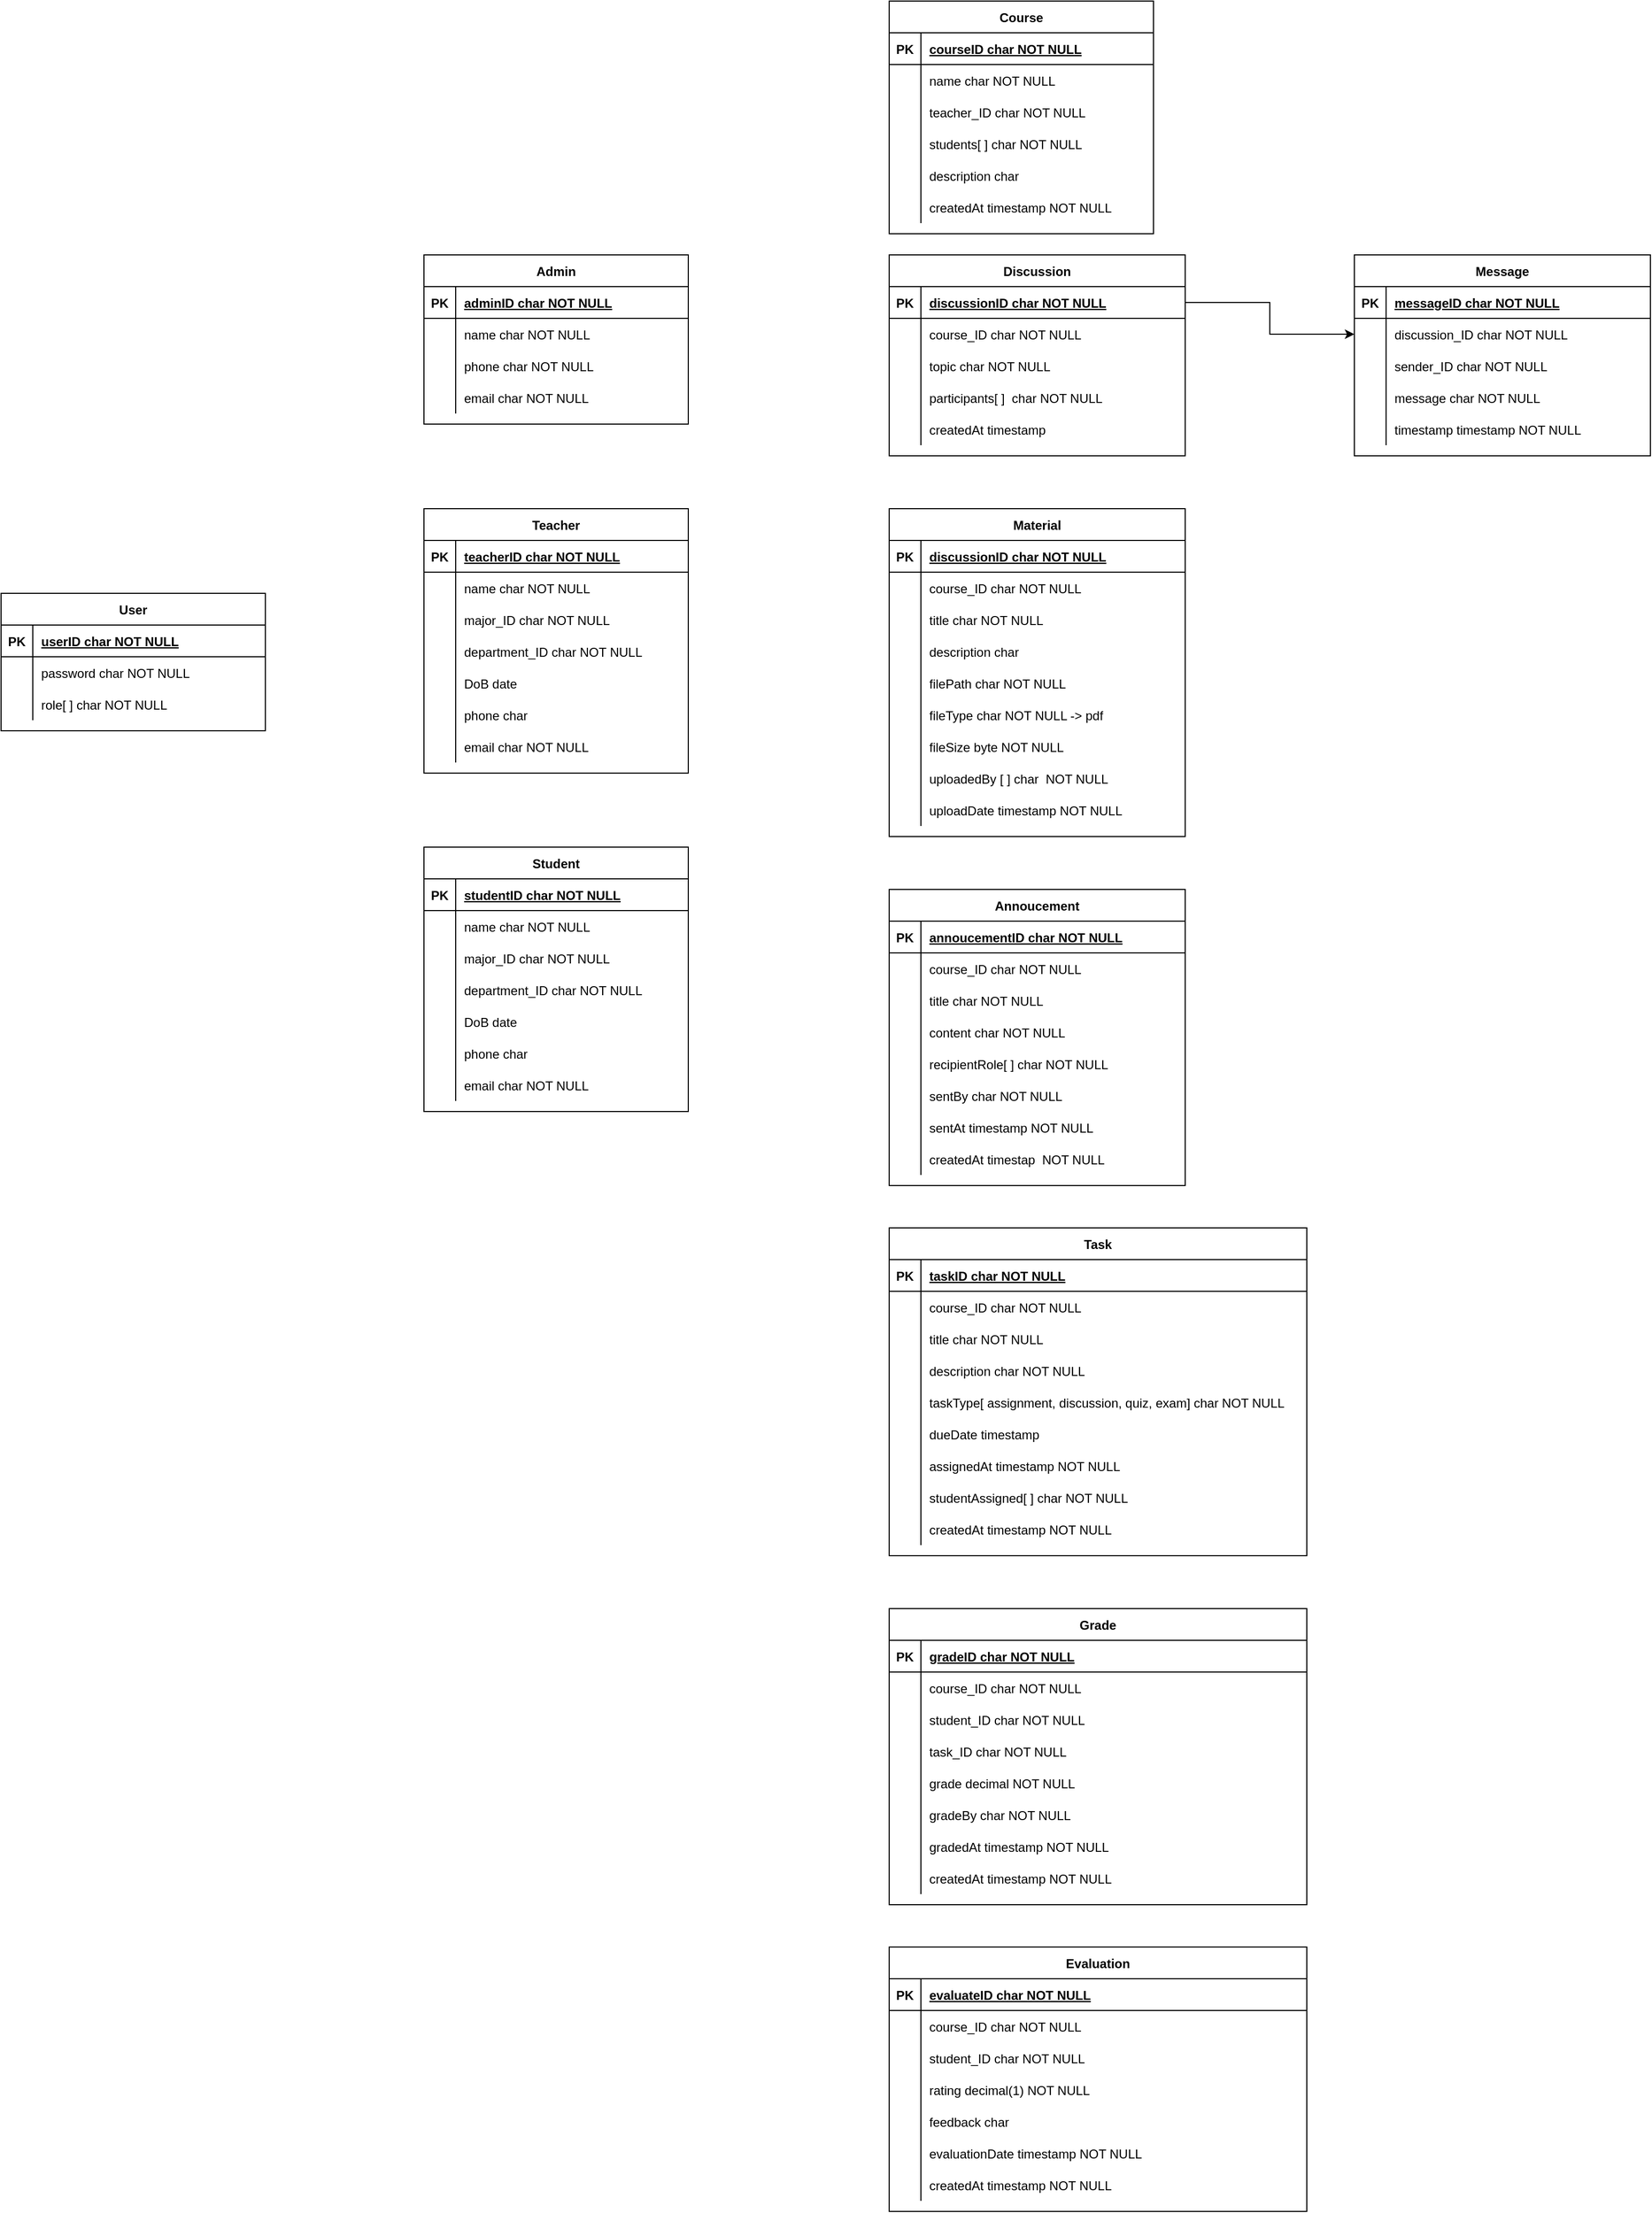 <mxfile version="24.8.6">
  <diagram id="R2lEEEUBdFMjLlhIrx00" name="Page-1">
    <mxGraphModel dx="1378" dy="1864" grid="1" gridSize="10" guides="1" tooltips="1" connect="1" arrows="1" fold="1" page="1" pageScale="1" pageWidth="850" pageHeight="1100" math="0" shadow="0" extFonts="Permanent Marker^https://fonts.googleapis.com/css?family=Permanent+Marker">
      <root>
        <mxCell id="0" />
        <mxCell id="1" parent="0" />
        <mxCell id="C-vyLk0tnHw3VtMMgP7b-23" value="User" style="shape=table;startSize=30;container=1;collapsible=1;childLayout=tableLayout;fixedRows=1;rowLines=0;fontStyle=1;align=center;resizeLast=1;" parent="1" vertex="1">
          <mxGeometry x="-40" y="320" width="250" height="130" as="geometry" />
        </mxCell>
        <mxCell id="C-vyLk0tnHw3VtMMgP7b-24" value="" style="shape=partialRectangle;collapsible=0;dropTarget=0;pointerEvents=0;fillColor=none;points=[[0,0.5],[1,0.5]];portConstraint=eastwest;top=0;left=0;right=0;bottom=1;" parent="C-vyLk0tnHw3VtMMgP7b-23" vertex="1">
          <mxGeometry y="30" width="250" height="30" as="geometry" />
        </mxCell>
        <mxCell id="C-vyLk0tnHw3VtMMgP7b-25" value="PK" style="shape=partialRectangle;overflow=hidden;connectable=0;fillColor=none;top=0;left=0;bottom=0;right=0;fontStyle=1;" parent="C-vyLk0tnHw3VtMMgP7b-24" vertex="1">
          <mxGeometry width="30" height="30" as="geometry">
            <mxRectangle width="30" height="30" as="alternateBounds" />
          </mxGeometry>
        </mxCell>
        <mxCell id="C-vyLk0tnHw3VtMMgP7b-26" value="userID char NOT NULL" style="shape=partialRectangle;overflow=hidden;connectable=0;fillColor=none;top=0;left=0;bottom=0;right=0;align=left;spacingLeft=6;fontStyle=5;" parent="C-vyLk0tnHw3VtMMgP7b-24" vertex="1">
          <mxGeometry x="30" width="220" height="30" as="geometry">
            <mxRectangle width="220" height="30" as="alternateBounds" />
          </mxGeometry>
        </mxCell>
        <mxCell id="BLh79DOz76hK6fdErxaY-6" value="" style="shape=partialRectangle;collapsible=0;dropTarget=0;pointerEvents=0;fillColor=none;points=[[0,0.5],[1,0.5]];portConstraint=eastwest;top=0;left=0;right=0;bottom=0;" parent="C-vyLk0tnHw3VtMMgP7b-23" vertex="1">
          <mxGeometry y="60" width="250" height="30" as="geometry" />
        </mxCell>
        <mxCell id="BLh79DOz76hK6fdErxaY-7" value="" style="shape=partialRectangle;overflow=hidden;connectable=0;fillColor=none;top=0;left=0;bottom=0;right=0;" parent="BLh79DOz76hK6fdErxaY-6" vertex="1">
          <mxGeometry width="30" height="30" as="geometry">
            <mxRectangle width="30" height="30" as="alternateBounds" />
          </mxGeometry>
        </mxCell>
        <mxCell id="BLh79DOz76hK6fdErxaY-8" value="password char NOT NULL" style="shape=partialRectangle;overflow=hidden;connectable=0;fillColor=none;top=0;left=0;bottom=0;right=0;align=left;spacingLeft=6;" parent="BLh79DOz76hK6fdErxaY-6" vertex="1">
          <mxGeometry x="30" width="220" height="30" as="geometry">
            <mxRectangle width="220" height="30" as="alternateBounds" />
          </mxGeometry>
        </mxCell>
        <mxCell id="BLh79DOz76hK6fdErxaY-9" value="" style="shape=partialRectangle;collapsible=0;dropTarget=0;pointerEvents=0;fillColor=none;points=[[0,0.5],[1,0.5]];portConstraint=eastwest;top=0;left=0;right=0;bottom=0;" parent="C-vyLk0tnHw3VtMMgP7b-23" vertex="1">
          <mxGeometry y="90" width="250" height="30" as="geometry" />
        </mxCell>
        <mxCell id="BLh79DOz76hK6fdErxaY-10" value="" style="shape=partialRectangle;overflow=hidden;connectable=0;fillColor=none;top=0;left=0;bottom=0;right=0;" parent="BLh79DOz76hK6fdErxaY-9" vertex="1">
          <mxGeometry width="30" height="30" as="geometry">
            <mxRectangle width="30" height="30" as="alternateBounds" />
          </mxGeometry>
        </mxCell>
        <mxCell id="BLh79DOz76hK6fdErxaY-11" value="role[ ] char NOT NULL" style="shape=partialRectangle;overflow=hidden;connectable=0;fillColor=none;top=0;left=0;bottom=0;right=0;align=left;spacingLeft=6;" parent="BLh79DOz76hK6fdErxaY-9" vertex="1">
          <mxGeometry x="30" width="220" height="30" as="geometry">
            <mxRectangle width="220" height="30" as="alternateBounds" />
          </mxGeometry>
        </mxCell>
        <mxCell id="BLh79DOz76hK6fdErxaY-116" value="Student" style="shape=table;startSize=30;container=1;collapsible=1;childLayout=tableLayout;fixedRows=1;rowLines=0;fontStyle=1;align=center;resizeLast=1;" parent="1" vertex="1">
          <mxGeometry x="360" y="560" width="250" height="250" as="geometry" />
        </mxCell>
        <mxCell id="BLh79DOz76hK6fdErxaY-117" value="" style="shape=partialRectangle;collapsible=0;dropTarget=0;pointerEvents=0;fillColor=none;points=[[0,0.5],[1,0.5]];portConstraint=eastwest;top=0;left=0;right=0;bottom=1;" parent="BLh79DOz76hK6fdErxaY-116" vertex="1">
          <mxGeometry y="30" width="250" height="30" as="geometry" />
        </mxCell>
        <mxCell id="BLh79DOz76hK6fdErxaY-118" value="PK" style="shape=partialRectangle;overflow=hidden;connectable=0;fillColor=none;top=0;left=0;bottom=0;right=0;fontStyle=1;" parent="BLh79DOz76hK6fdErxaY-117" vertex="1">
          <mxGeometry width="30" height="30" as="geometry">
            <mxRectangle width="30" height="30" as="alternateBounds" />
          </mxGeometry>
        </mxCell>
        <mxCell id="BLh79DOz76hK6fdErxaY-119" value="studentID char NOT NULL" style="shape=partialRectangle;overflow=hidden;connectable=0;fillColor=none;top=0;left=0;bottom=0;right=0;align=left;spacingLeft=6;fontStyle=5;" parent="BLh79DOz76hK6fdErxaY-117" vertex="1">
          <mxGeometry x="30" width="220" height="30" as="geometry">
            <mxRectangle width="220" height="30" as="alternateBounds" />
          </mxGeometry>
        </mxCell>
        <mxCell id="BLh79DOz76hK6fdErxaY-120" value="" style="shape=partialRectangle;collapsible=0;dropTarget=0;pointerEvents=0;fillColor=none;points=[[0,0.5],[1,0.5]];portConstraint=eastwest;top=0;left=0;right=0;bottom=0;" parent="BLh79DOz76hK6fdErxaY-116" vertex="1">
          <mxGeometry y="60" width="250" height="30" as="geometry" />
        </mxCell>
        <mxCell id="BLh79DOz76hK6fdErxaY-121" value="" style="shape=partialRectangle;overflow=hidden;connectable=0;fillColor=none;top=0;left=0;bottom=0;right=0;" parent="BLh79DOz76hK6fdErxaY-120" vertex="1">
          <mxGeometry width="30" height="30" as="geometry">
            <mxRectangle width="30" height="30" as="alternateBounds" />
          </mxGeometry>
        </mxCell>
        <mxCell id="BLh79DOz76hK6fdErxaY-122" value="name char NOT NULL" style="shape=partialRectangle;overflow=hidden;connectable=0;fillColor=none;top=0;left=0;bottom=0;right=0;align=left;spacingLeft=6;" parent="BLh79DOz76hK6fdErxaY-120" vertex="1">
          <mxGeometry x="30" width="220" height="30" as="geometry">
            <mxRectangle width="220" height="30" as="alternateBounds" />
          </mxGeometry>
        </mxCell>
        <mxCell id="BLh79DOz76hK6fdErxaY-123" value="" style="shape=partialRectangle;collapsible=0;dropTarget=0;pointerEvents=0;fillColor=none;points=[[0,0.5],[1,0.5]];portConstraint=eastwest;top=0;left=0;right=0;bottom=0;" parent="BLh79DOz76hK6fdErxaY-116" vertex="1">
          <mxGeometry y="90" width="250" height="30" as="geometry" />
        </mxCell>
        <mxCell id="BLh79DOz76hK6fdErxaY-124" value="" style="shape=partialRectangle;overflow=hidden;connectable=0;fillColor=none;top=0;left=0;bottom=0;right=0;" parent="BLh79DOz76hK6fdErxaY-123" vertex="1">
          <mxGeometry width="30" height="30" as="geometry">
            <mxRectangle width="30" height="30" as="alternateBounds" />
          </mxGeometry>
        </mxCell>
        <mxCell id="BLh79DOz76hK6fdErxaY-125" value="major_ID char NOT NULL" style="shape=partialRectangle;overflow=hidden;connectable=0;fillColor=none;top=0;left=0;bottom=0;right=0;align=left;spacingLeft=6;" parent="BLh79DOz76hK6fdErxaY-123" vertex="1">
          <mxGeometry x="30" width="220" height="30" as="geometry">
            <mxRectangle width="220" height="30" as="alternateBounds" />
          </mxGeometry>
        </mxCell>
        <mxCell id="BLh79DOz76hK6fdErxaY-126" value="" style="shape=partialRectangle;collapsible=0;dropTarget=0;pointerEvents=0;fillColor=none;points=[[0,0.5],[1,0.5]];portConstraint=eastwest;top=0;left=0;right=0;bottom=0;" parent="BLh79DOz76hK6fdErxaY-116" vertex="1">
          <mxGeometry y="120" width="250" height="30" as="geometry" />
        </mxCell>
        <mxCell id="BLh79DOz76hK6fdErxaY-127" value="" style="shape=partialRectangle;overflow=hidden;connectable=0;fillColor=none;top=0;left=0;bottom=0;right=0;" parent="BLh79DOz76hK6fdErxaY-126" vertex="1">
          <mxGeometry width="30" height="30" as="geometry">
            <mxRectangle width="30" height="30" as="alternateBounds" />
          </mxGeometry>
        </mxCell>
        <mxCell id="BLh79DOz76hK6fdErxaY-128" value="department_ID char NOT NULL" style="shape=partialRectangle;overflow=hidden;connectable=0;fillColor=none;top=0;left=0;bottom=0;right=0;align=left;spacingLeft=6;" parent="BLh79DOz76hK6fdErxaY-126" vertex="1">
          <mxGeometry x="30" width="220" height="30" as="geometry">
            <mxRectangle width="220" height="30" as="alternateBounds" />
          </mxGeometry>
        </mxCell>
        <mxCell id="BLh79DOz76hK6fdErxaY-142" value="" style="shape=partialRectangle;collapsible=0;dropTarget=0;pointerEvents=0;fillColor=none;points=[[0,0.5],[1,0.5]];portConstraint=eastwest;top=0;left=0;right=0;bottom=0;" parent="BLh79DOz76hK6fdErxaY-116" vertex="1">
          <mxGeometry y="150" width="250" height="30" as="geometry" />
        </mxCell>
        <mxCell id="BLh79DOz76hK6fdErxaY-143" value="" style="shape=partialRectangle;overflow=hidden;connectable=0;fillColor=none;top=0;left=0;bottom=0;right=0;" parent="BLh79DOz76hK6fdErxaY-142" vertex="1">
          <mxGeometry width="30" height="30" as="geometry">
            <mxRectangle width="30" height="30" as="alternateBounds" />
          </mxGeometry>
        </mxCell>
        <mxCell id="BLh79DOz76hK6fdErxaY-144" value="DoB date" style="shape=partialRectangle;overflow=hidden;connectable=0;fillColor=none;top=0;left=0;bottom=0;right=0;align=left;spacingLeft=6;" parent="BLh79DOz76hK6fdErxaY-142" vertex="1">
          <mxGeometry x="30" width="220" height="30" as="geometry">
            <mxRectangle width="220" height="30" as="alternateBounds" />
          </mxGeometry>
        </mxCell>
        <mxCell id="BLh79DOz76hK6fdErxaY-145" value="" style="shape=partialRectangle;collapsible=0;dropTarget=0;pointerEvents=0;fillColor=none;points=[[0,0.5],[1,0.5]];portConstraint=eastwest;top=0;left=0;right=0;bottom=0;" parent="BLh79DOz76hK6fdErxaY-116" vertex="1">
          <mxGeometry y="180" width="250" height="30" as="geometry" />
        </mxCell>
        <mxCell id="BLh79DOz76hK6fdErxaY-146" value="" style="shape=partialRectangle;overflow=hidden;connectable=0;fillColor=none;top=0;left=0;bottom=0;right=0;" parent="BLh79DOz76hK6fdErxaY-145" vertex="1">
          <mxGeometry width="30" height="30" as="geometry">
            <mxRectangle width="30" height="30" as="alternateBounds" />
          </mxGeometry>
        </mxCell>
        <mxCell id="BLh79DOz76hK6fdErxaY-147" value="phone char" style="shape=partialRectangle;overflow=hidden;connectable=0;fillColor=none;top=0;left=0;bottom=0;right=0;align=left;spacingLeft=6;" parent="BLh79DOz76hK6fdErxaY-145" vertex="1">
          <mxGeometry x="30" width="220" height="30" as="geometry">
            <mxRectangle width="220" height="30" as="alternateBounds" />
          </mxGeometry>
        </mxCell>
        <mxCell id="BLh79DOz76hK6fdErxaY-151" value="" style="shape=partialRectangle;collapsible=0;dropTarget=0;pointerEvents=0;fillColor=none;points=[[0,0.5],[1,0.5]];portConstraint=eastwest;top=0;left=0;right=0;bottom=0;" parent="BLh79DOz76hK6fdErxaY-116" vertex="1">
          <mxGeometry y="210" width="250" height="30" as="geometry" />
        </mxCell>
        <mxCell id="BLh79DOz76hK6fdErxaY-152" value="" style="shape=partialRectangle;overflow=hidden;connectable=0;fillColor=none;top=0;left=0;bottom=0;right=0;" parent="BLh79DOz76hK6fdErxaY-151" vertex="1">
          <mxGeometry width="30" height="30" as="geometry">
            <mxRectangle width="30" height="30" as="alternateBounds" />
          </mxGeometry>
        </mxCell>
        <mxCell id="BLh79DOz76hK6fdErxaY-153" value="email char NOT NULL" style="shape=partialRectangle;overflow=hidden;connectable=0;fillColor=none;top=0;left=0;bottom=0;right=0;align=left;spacingLeft=6;" parent="BLh79DOz76hK6fdErxaY-151" vertex="1">
          <mxGeometry x="30" width="220" height="30" as="geometry">
            <mxRectangle width="220" height="30" as="alternateBounds" />
          </mxGeometry>
        </mxCell>
        <mxCell id="BLh79DOz76hK6fdErxaY-176" value="Teacher" style="shape=table;startSize=30;container=1;collapsible=1;childLayout=tableLayout;fixedRows=1;rowLines=0;fontStyle=1;align=center;resizeLast=1;" parent="1" vertex="1">
          <mxGeometry x="360" y="240" width="250" height="250" as="geometry" />
        </mxCell>
        <mxCell id="BLh79DOz76hK6fdErxaY-177" value="" style="shape=partialRectangle;collapsible=0;dropTarget=0;pointerEvents=0;fillColor=none;points=[[0,0.5],[1,0.5]];portConstraint=eastwest;top=0;left=0;right=0;bottom=1;" parent="BLh79DOz76hK6fdErxaY-176" vertex="1">
          <mxGeometry y="30" width="250" height="30" as="geometry" />
        </mxCell>
        <mxCell id="BLh79DOz76hK6fdErxaY-178" value="PK" style="shape=partialRectangle;overflow=hidden;connectable=0;fillColor=none;top=0;left=0;bottom=0;right=0;fontStyle=1;" parent="BLh79DOz76hK6fdErxaY-177" vertex="1">
          <mxGeometry width="30" height="30" as="geometry">
            <mxRectangle width="30" height="30" as="alternateBounds" />
          </mxGeometry>
        </mxCell>
        <mxCell id="BLh79DOz76hK6fdErxaY-179" value="teacherID char NOT NULL" style="shape=partialRectangle;overflow=hidden;connectable=0;fillColor=none;top=0;left=0;bottom=0;right=0;align=left;spacingLeft=6;fontStyle=5;" parent="BLh79DOz76hK6fdErxaY-177" vertex="1">
          <mxGeometry x="30" width="220" height="30" as="geometry">
            <mxRectangle width="220" height="30" as="alternateBounds" />
          </mxGeometry>
        </mxCell>
        <mxCell id="BLh79DOz76hK6fdErxaY-180" value="" style="shape=partialRectangle;collapsible=0;dropTarget=0;pointerEvents=0;fillColor=none;points=[[0,0.5],[1,0.5]];portConstraint=eastwest;top=0;left=0;right=0;bottom=0;" parent="BLh79DOz76hK6fdErxaY-176" vertex="1">
          <mxGeometry y="60" width="250" height="30" as="geometry" />
        </mxCell>
        <mxCell id="BLh79DOz76hK6fdErxaY-181" value="" style="shape=partialRectangle;overflow=hidden;connectable=0;fillColor=none;top=0;left=0;bottom=0;right=0;" parent="BLh79DOz76hK6fdErxaY-180" vertex="1">
          <mxGeometry width="30" height="30" as="geometry">
            <mxRectangle width="30" height="30" as="alternateBounds" />
          </mxGeometry>
        </mxCell>
        <mxCell id="BLh79DOz76hK6fdErxaY-182" value="name char NOT NULL" style="shape=partialRectangle;overflow=hidden;connectable=0;fillColor=none;top=0;left=0;bottom=0;right=0;align=left;spacingLeft=6;" parent="BLh79DOz76hK6fdErxaY-180" vertex="1">
          <mxGeometry x="30" width="220" height="30" as="geometry">
            <mxRectangle width="220" height="30" as="alternateBounds" />
          </mxGeometry>
        </mxCell>
        <mxCell id="BLh79DOz76hK6fdErxaY-183" value="" style="shape=partialRectangle;collapsible=0;dropTarget=0;pointerEvents=0;fillColor=none;points=[[0,0.5],[1,0.5]];portConstraint=eastwest;top=0;left=0;right=0;bottom=0;" parent="BLh79DOz76hK6fdErxaY-176" vertex="1">
          <mxGeometry y="90" width="250" height="30" as="geometry" />
        </mxCell>
        <mxCell id="BLh79DOz76hK6fdErxaY-184" value="" style="shape=partialRectangle;overflow=hidden;connectable=0;fillColor=none;top=0;left=0;bottom=0;right=0;" parent="BLh79DOz76hK6fdErxaY-183" vertex="1">
          <mxGeometry width="30" height="30" as="geometry">
            <mxRectangle width="30" height="30" as="alternateBounds" />
          </mxGeometry>
        </mxCell>
        <mxCell id="BLh79DOz76hK6fdErxaY-185" value="major_ID char NOT NULL" style="shape=partialRectangle;overflow=hidden;connectable=0;fillColor=none;top=0;left=0;bottom=0;right=0;align=left;spacingLeft=6;" parent="BLh79DOz76hK6fdErxaY-183" vertex="1">
          <mxGeometry x="30" width="220" height="30" as="geometry">
            <mxRectangle width="220" height="30" as="alternateBounds" />
          </mxGeometry>
        </mxCell>
        <mxCell id="BLh79DOz76hK6fdErxaY-186" value="" style="shape=partialRectangle;collapsible=0;dropTarget=0;pointerEvents=0;fillColor=none;points=[[0,0.5],[1,0.5]];portConstraint=eastwest;top=0;left=0;right=0;bottom=0;" parent="BLh79DOz76hK6fdErxaY-176" vertex="1">
          <mxGeometry y="120" width="250" height="30" as="geometry" />
        </mxCell>
        <mxCell id="BLh79DOz76hK6fdErxaY-187" value="" style="shape=partialRectangle;overflow=hidden;connectable=0;fillColor=none;top=0;left=0;bottom=0;right=0;" parent="BLh79DOz76hK6fdErxaY-186" vertex="1">
          <mxGeometry width="30" height="30" as="geometry">
            <mxRectangle width="30" height="30" as="alternateBounds" />
          </mxGeometry>
        </mxCell>
        <mxCell id="BLh79DOz76hK6fdErxaY-188" value="department_ID char NOT NULL" style="shape=partialRectangle;overflow=hidden;connectable=0;fillColor=none;top=0;left=0;bottom=0;right=0;align=left;spacingLeft=6;" parent="BLh79DOz76hK6fdErxaY-186" vertex="1">
          <mxGeometry x="30" width="220" height="30" as="geometry">
            <mxRectangle width="220" height="30" as="alternateBounds" />
          </mxGeometry>
        </mxCell>
        <mxCell id="BLh79DOz76hK6fdErxaY-189" value="" style="shape=partialRectangle;collapsible=0;dropTarget=0;pointerEvents=0;fillColor=none;points=[[0,0.5],[1,0.5]];portConstraint=eastwest;top=0;left=0;right=0;bottom=0;" parent="BLh79DOz76hK6fdErxaY-176" vertex="1">
          <mxGeometry y="150" width="250" height="30" as="geometry" />
        </mxCell>
        <mxCell id="BLh79DOz76hK6fdErxaY-190" value="" style="shape=partialRectangle;overflow=hidden;connectable=0;fillColor=none;top=0;left=0;bottom=0;right=0;" parent="BLh79DOz76hK6fdErxaY-189" vertex="1">
          <mxGeometry width="30" height="30" as="geometry">
            <mxRectangle width="30" height="30" as="alternateBounds" />
          </mxGeometry>
        </mxCell>
        <mxCell id="BLh79DOz76hK6fdErxaY-191" value="DoB date" style="shape=partialRectangle;overflow=hidden;connectable=0;fillColor=none;top=0;left=0;bottom=0;right=0;align=left;spacingLeft=6;" parent="BLh79DOz76hK6fdErxaY-189" vertex="1">
          <mxGeometry x="30" width="220" height="30" as="geometry">
            <mxRectangle width="220" height="30" as="alternateBounds" />
          </mxGeometry>
        </mxCell>
        <mxCell id="BLh79DOz76hK6fdErxaY-192" value="" style="shape=partialRectangle;collapsible=0;dropTarget=0;pointerEvents=0;fillColor=none;points=[[0,0.5],[1,0.5]];portConstraint=eastwest;top=0;left=0;right=0;bottom=0;" parent="BLh79DOz76hK6fdErxaY-176" vertex="1">
          <mxGeometry y="180" width="250" height="30" as="geometry" />
        </mxCell>
        <mxCell id="BLh79DOz76hK6fdErxaY-193" value="" style="shape=partialRectangle;overflow=hidden;connectable=0;fillColor=none;top=0;left=0;bottom=0;right=0;" parent="BLh79DOz76hK6fdErxaY-192" vertex="1">
          <mxGeometry width="30" height="30" as="geometry">
            <mxRectangle width="30" height="30" as="alternateBounds" />
          </mxGeometry>
        </mxCell>
        <mxCell id="BLh79DOz76hK6fdErxaY-194" value="phone char" style="shape=partialRectangle;overflow=hidden;connectable=0;fillColor=none;top=0;left=0;bottom=0;right=0;align=left;spacingLeft=6;" parent="BLh79DOz76hK6fdErxaY-192" vertex="1">
          <mxGeometry x="30" width="220" height="30" as="geometry">
            <mxRectangle width="220" height="30" as="alternateBounds" />
          </mxGeometry>
        </mxCell>
        <mxCell id="BLh79DOz76hK6fdErxaY-195" value="" style="shape=partialRectangle;collapsible=0;dropTarget=0;pointerEvents=0;fillColor=none;points=[[0,0.5],[1,0.5]];portConstraint=eastwest;top=0;left=0;right=0;bottom=0;" parent="BLh79DOz76hK6fdErxaY-176" vertex="1">
          <mxGeometry y="210" width="250" height="30" as="geometry" />
        </mxCell>
        <mxCell id="BLh79DOz76hK6fdErxaY-196" value="" style="shape=partialRectangle;overflow=hidden;connectable=0;fillColor=none;top=0;left=0;bottom=0;right=0;" parent="BLh79DOz76hK6fdErxaY-195" vertex="1">
          <mxGeometry width="30" height="30" as="geometry">
            <mxRectangle width="30" height="30" as="alternateBounds" />
          </mxGeometry>
        </mxCell>
        <mxCell id="BLh79DOz76hK6fdErxaY-197" value="email char NOT NULL" style="shape=partialRectangle;overflow=hidden;connectable=0;fillColor=none;top=0;left=0;bottom=0;right=0;align=left;spacingLeft=6;" parent="BLh79DOz76hK6fdErxaY-195" vertex="1">
          <mxGeometry x="30" width="220" height="30" as="geometry">
            <mxRectangle width="220" height="30" as="alternateBounds" />
          </mxGeometry>
        </mxCell>
        <mxCell id="BLh79DOz76hK6fdErxaY-198" value="Admin" style="shape=table;startSize=30;container=1;collapsible=1;childLayout=tableLayout;fixedRows=1;rowLines=0;fontStyle=1;align=center;resizeLast=1;" parent="1" vertex="1">
          <mxGeometry x="360" width="250" height="160" as="geometry" />
        </mxCell>
        <mxCell id="BLh79DOz76hK6fdErxaY-199" value="" style="shape=partialRectangle;collapsible=0;dropTarget=0;pointerEvents=0;fillColor=none;points=[[0,0.5],[1,0.5]];portConstraint=eastwest;top=0;left=0;right=0;bottom=1;" parent="BLh79DOz76hK6fdErxaY-198" vertex="1">
          <mxGeometry y="30" width="250" height="30" as="geometry" />
        </mxCell>
        <mxCell id="BLh79DOz76hK6fdErxaY-200" value="PK" style="shape=partialRectangle;overflow=hidden;connectable=0;fillColor=none;top=0;left=0;bottom=0;right=0;fontStyle=1;" parent="BLh79DOz76hK6fdErxaY-199" vertex="1">
          <mxGeometry width="30" height="30" as="geometry">
            <mxRectangle width="30" height="30" as="alternateBounds" />
          </mxGeometry>
        </mxCell>
        <mxCell id="BLh79DOz76hK6fdErxaY-201" value="adminID char NOT NULL" style="shape=partialRectangle;overflow=hidden;connectable=0;fillColor=none;top=0;left=0;bottom=0;right=0;align=left;spacingLeft=6;fontStyle=5;" parent="BLh79DOz76hK6fdErxaY-199" vertex="1">
          <mxGeometry x="30" width="220" height="30" as="geometry">
            <mxRectangle width="220" height="30" as="alternateBounds" />
          </mxGeometry>
        </mxCell>
        <mxCell id="BLh79DOz76hK6fdErxaY-202" value="" style="shape=partialRectangle;collapsible=0;dropTarget=0;pointerEvents=0;fillColor=none;points=[[0,0.5],[1,0.5]];portConstraint=eastwest;top=0;left=0;right=0;bottom=0;" parent="BLh79DOz76hK6fdErxaY-198" vertex="1">
          <mxGeometry y="60" width="250" height="30" as="geometry" />
        </mxCell>
        <mxCell id="BLh79DOz76hK6fdErxaY-203" value="" style="shape=partialRectangle;overflow=hidden;connectable=0;fillColor=none;top=0;left=0;bottom=0;right=0;" parent="BLh79DOz76hK6fdErxaY-202" vertex="1">
          <mxGeometry width="30" height="30" as="geometry">
            <mxRectangle width="30" height="30" as="alternateBounds" />
          </mxGeometry>
        </mxCell>
        <mxCell id="BLh79DOz76hK6fdErxaY-204" value="name char NOT NULL" style="shape=partialRectangle;overflow=hidden;connectable=0;fillColor=none;top=0;left=0;bottom=0;right=0;align=left;spacingLeft=6;" parent="BLh79DOz76hK6fdErxaY-202" vertex="1">
          <mxGeometry x="30" width="220" height="30" as="geometry">
            <mxRectangle width="220" height="30" as="alternateBounds" />
          </mxGeometry>
        </mxCell>
        <mxCell id="BLh79DOz76hK6fdErxaY-214" value="" style="shape=partialRectangle;collapsible=0;dropTarget=0;pointerEvents=0;fillColor=none;points=[[0,0.5],[1,0.5]];portConstraint=eastwest;top=0;left=0;right=0;bottom=0;" parent="BLh79DOz76hK6fdErxaY-198" vertex="1">
          <mxGeometry y="90" width="250" height="30" as="geometry" />
        </mxCell>
        <mxCell id="BLh79DOz76hK6fdErxaY-215" value="" style="shape=partialRectangle;overflow=hidden;connectable=0;fillColor=none;top=0;left=0;bottom=0;right=0;" parent="BLh79DOz76hK6fdErxaY-214" vertex="1">
          <mxGeometry width="30" height="30" as="geometry">
            <mxRectangle width="30" height="30" as="alternateBounds" />
          </mxGeometry>
        </mxCell>
        <mxCell id="BLh79DOz76hK6fdErxaY-216" value="phone char NOT NULL" style="shape=partialRectangle;overflow=hidden;connectable=0;fillColor=none;top=0;left=0;bottom=0;right=0;align=left;spacingLeft=6;" parent="BLh79DOz76hK6fdErxaY-214" vertex="1">
          <mxGeometry x="30" width="220" height="30" as="geometry">
            <mxRectangle width="220" height="30" as="alternateBounds" />
          </mxGeometry>
        </mxCell>
        <mxCell id="BLh79DOz76hK6fdErxaY-217" value="" style="shape=partialRectangle;collapsible=0;dropTarget=0;pointerEvents=0;fillColor=none;points=[[0,0.5],[1,0.5]];portConstraint=eastwest;top=0;left=0;right=0;bottom=0;" parent="BLh79DOz76hK6fdErxaY-198" vertex="1">
          <mxGeometry y="120" width="250" height="30" as="geometry" />
        </mxCell>
        <mxCell id="BLh79DOz76hK6fdErxaY-218" value="" style="shape=partialRectangle;overflow=hidden;connectable=0;fillColor=none;top=0;left=0;bottom=0;right=0;" parent="BLh79DOz76hK6fdErxaY-217" vertex="1">
          <mxGeometry width="30" height="30" as="geometry">
            <mxRectangle width="30" height="30" as="alternateBounds" />
          </mxGeometry>
        </mxCell>
        <mxCell id="BLh79DOz76hK6fdErxaY-219" value="email char NOT NULL" style="shape=partialRectangle;overflow=hidden;connectable=0;fillColor=none;top=0;left=0;bottom=0;right=0;align=left;spacingLeft=6;" parent="BLh79DOz76hK6fdErxaY-217" vertex="1">
          <mxGeometry x="30" width="220" height="30" as="geometry">
            <mxRectangle width="220" height="30" as="alternateBounds" />
          </mxGeometry>
        </mxCell>
        <mxCell id="BLh79DOz76hK6fdErxaY-220" value="Course" style="shape=table;startSize=30;container=1;collapsible=1;childLayout=tableLayout;fixedRows=1;rowLines=0;fontStyle=1;align=center;resizeLast=1;" parent="1" vertex="1">
          <mxGeometry x="800" y="-240" width="250" height="220" as="geometry" />
        </mxCell>
        <mxCell id="BLh79DOz76hK6fdErxaY-221" value="" style="shape=partialRectangle;collapsible=0;dropTarget=0;pointerEvents=0;fillColor=none;points=[[0,0.5],[1,0.5]];portConstraint=eastwest;top=0;left=0;right=0;bottom=1;" parent="BLh79DOz76hK6fdErxaY-220" vertex="1">
          <mxGeometry y="30" width="250" height="30" as="geometry" />
        </mxCell>
        <mxCell id="BLh79DOz76hK6fdErxaY-222" value="PK" style="shape=partialRectangle;overflow=hidden;connectable=0;fillColor=none;top=0;left=0;bottom=0;right=0;fontStyle=1;" parent="BLh79DOz76hK6fdErxaY-221" vertex="1">
          <mxGeometry width="30" height="30" as="geometry">
            <mxRectangle width="30" height="30" as="alternateBounds" />
          </mxGeometry>
        </mxCell>
        <mxCell id="BLh79DOz76hK6fdErxaY-223" value="courseID char NOT NULL" style="shape=partialRectangle;overflow=hidden;connectable=0;fillColor=none;top=0;left=0;bottom=0;right=0;align=left;spacingLeft=6;fontStyle=5;" parent="BLh79DOz76hK6fdErxaY-221" vertex="1">
          <mxGeometry x="30" width="220" height="30" as="geometry">
            <mxRectangle width="220" height="30" as="alternateBounds" />
          </mxGeometry>
        </mxCell>
        <mxCell id="BLh79DOz76hK6fdErxaY-224" value="" style="shape=partialRectangle;collapsible=0;dropTarget=0;pointerEvents=0;fillColor=none;points=[[0,0.5],[1,0.5]];portConstraint=eastwest;top=0;left=0;right=0;bottom=0;" parent="BLh79DOz76hK6fdErxaY-220" vertex="1">
          <mxGeometry y="60" width="250" height="30" as="geometry" />
        </mxCell>
        <mxCell id="BLh79DOz76hK6fdErxaY-225" value="" style="shape=partialRectangle;overflow=hidden;connectable=0;fillColor=none;top=0;left=0;bottom=0;right=0;" parent="BLh79DOz76hK6fdErxaY-224" vertex="1">
          <mxGeometry width="30" height="30" as="geometry">
            <mxRectangle width="30" height="30" as="alternateBounds" />
          </mxGeometry>
        </mxCell>
        <mxCell id="BLh79DOz76hK6fdErxaY-226" value="name char NOT NULL" style="shape=partialRectangle;overflow=hidden;connectable=0;fillColor=none;top=0;left=0;bottom=0;right=0;align=left;spacingLeft=6;" parent="BLh79DOz76hK6fdErxaY-224" vertex="1">
          <mxGeometry x="30" width="220" height="30" as="geometry">
            <mxRectangle width="220" height="30" as="alternateBounds" />
          </mxGeometry>
        </mxCell>
        <mxCell id="BLh79DOz76hK6fdErxaY-227" value="" style="shape=partialRectangle;collapsible=0;dropTarget=0;pointerEvents=0;fillColor=none;points=[[0,0.5],[1,0.5]];portConstraint=eastwest;top=0;left=0;right=0;bottom=0;" parent="BLh79DOz76hK6fdErxaY-220" vertex="1">
          <mxGeometry y="90" width="250" height="30" as="geometry" />
        </mxCell>
        <mxCell id="BLh79DOz76hK6fdErxaY-228" value="" style="shape=partialRectangle;overflow=hidden;connectable=0;fillColor=none;top=0;left=0;bottom=0;right=0;" parent="BLh79DOz76hK6fdErxaY-227" vertex="1">
          <mxGeometry width="30" height="30" as="geometry">
            <mxRectangle width="30" height="30" as="alternateBounds" />
          </mxGeometry>
        </mxCell>
        <mxCell id="BLh79DOz76hK6fdErxaY-229" value="teacher_ID char NOT NULL" style="shape=partialRectangle;overflow=hidden;connectable=0;fillColor=none;top=0;left=0;bottom=0;right=0;align=left;spacingLeft=6;" parent="BLh79DOz76hK6fdErxaY-227" vertex="1">
          <mxGeometry x="30" width="220" height="30" as="geometry">
            <mxRectangle width="220" height="30" as="alternateBounds" />
          </mxGeometry>
        </mxCell>
        <mxCell id="BLh79DOz76hK6fdErxaY-296" value="" style="shape=partialRectangle;collapsible=0;dropTarget=0;pointerEvents=0;fillColor=none;points=[[0,0.5],[1,0.5]];portConstraint=eastwest;top=0;left=0;right=0;bottom=0;" parent="BLh79DOz76hK6fdErxaY-220" vertex="1">
          <mxGeometry y="120" width="250" height="30" as="geometry" />
        </mxCell>
        <mxCell id="BLh79DOz76hK6fdErxaY-297" value="" style="shape=partialRectangle;overflow=hidden;connectable=0;fillColor=none;top=0;left=0;bottom=0;right=0;" parent="BLh79DOz76hK6fdErxaY-296" vertex="1">
          <mxGeometry width="30" height="30" as="geometry">
            <mxRectangle width="30" height="30" as="alternateBounds" />
          </mxGeometry>
        </mxCell>
        <mxCell id="BLh79DOz76hK6fdErxaY-298" value="students[ ] char NOT NULL" style="shape=partialRectangle;overflow=hidden;connectable=0;fillColor=none;top=0;left=0;bottom=0;right=0;align=left;spacingLeft=6;" parent="BLh79DOz76hK6fdErxaY-296" vertex="1">
          <mxGeometry x="30" width="220" height="30" as="geometry">
            <mxRectangle width="220" height="30" as="alternateBounds" />
          </mxGeometry>
        </mxCell>
        <mxCell id="BLh79DOz76hK6fdErxaY-299" value="" style="shape=partialRectangle;collapsible=0;dropTarget=0;pointerEvents=0;fillColor=none;points=[[0,0.5],[1,0.5]];portConstraint=eastwest;top=0;left=0;right=0;bottom=0;" parent="BLh79DOz76hK6fdErxaY-220" vertex="1">
          <mxGeometry y="150" width="250" height="30" as="geometry" />
        </mxCell>
        <mxCell id="BLh79DOz76hK6fdErxaY-300" value="" style="shape=partialRectangle;overflow=hidden;connectable=0;fillColor=none;top=0;left=0;bottom=0;right=0;" parent="BLh79DOz76hK6fdErxaY-299" vertex="1">
          <mxGeometry width="30" height="30" as="geometry">
            <mxRectangle width="30" height="30" as="alternateBounds" />
          </mxGeometry>
        </mxCell>
        <mxCell id="BLh79DOz76hK6fdErxaY-301" value="description char" style="shape=partialRectangle;overflow=hidden;connectable=0;fillColor=none;top=0;left=0;bottom=0;right=0;align=left;spacingLeft=6;" parent="BLh79DOz76hK6fdErxaY-299" vertex="1">
          <mxGeometry x="30" width="220" height="30" as="geometry">
            <mxRectangle width="220" height="30" as="alternateBounds" />
          </mxGeometry>
        </mxCell>
        <mxCell id="BLh79DOz76hK6fdErxaY-302" value="" style="shape=partialRectangle;collapsible=0;dropTarget=0;pointerEvents=0;fillColor=none;points=[[0,0.5],[1,0.5]];portConstraint=eastwest;top=0;left=0;right=0;bottom=0;" parent="BLh79DOz76hK6fdErxaY-220" vertex="1">
          <mxGeometry y="180" width="250" height="30" as="geometry" />
        </mxCell>
        <mxCell id="BLh79DOz76hK6fdErxaY-303" value="" style="shape=partialRectangle;overflow=hidden;connectable=0;fillColor=none;top=0;left=0;bottom=0;right=0;" parent="BLh79DOz76hK6fdErxaY-302" vertex="1">
          <mxGeometry width="30" height="30" as="geometry">
            <mxRectangle width="30" height="30" as="alternateBounds" />
          </mxGeometry>
        </mxCell>
        <mxCell id="BLh79DOz76hK6fdErxaY-304" value="createdAt timestamp NOT NULL" style="shape=partialRectangle;overflow=hidden;connectable=0;fillColor=none;top=0;left=0;bottom=0;right=0;align=left;spacingLeft=6;" parent="BLh79DOz76hK6fdErxaY-302" vertex="1">
          <mxGeometry x="30" width="220" height="30" as="geometry">
            <mxRectangle width="220" height="30" as="alternateBounds" />
          </mxGeometry>
        </mxCell>
        <mxCell id="BLh79DOz76hK6fdErxaY-242" value="Discussion" style="shape=table;startSize=30;container=1;collapsible=1;childLayout=tableLayout;fixedRows=1;rowLines=0;fontStyle=1;align=center;resizeLast=1;" parent="1" vertex="1">
          <mxGeometry x="800" width="280" height="190" as="geometry" />
        </mxCell>
        <mxCell id="BLh79DOz76hK6fdErxaY-243" value="" style="shape=partialRectangle;collapsible=0;dropTarget=0;pointerEvents=0;fillColor=none;points=[[0,0.5],[1,0.5]];portConstraint=eastwest;top=0;left=0;right=0;bottom=1;" parent="BLh79DOz76hK6fdErxaY-242" vertex="1">
          <mxGeometry y="30" width="280" height="30" as="geometry" />
        </mxCell>
        <mxCell id="BLh79DOz76hK6fdErxaY-244" value="PK" style="shape=partialRectangle;overflow=hidden;connectable=0;fillColor=none;top=0;left=0;bottom=0;right=0;fontStyle=1;" parent="BLh79DOz76hK6fdErxaY-243" vertex="1">
          <mxGeometry width="30" height="30" as="geometry">
            <mxRectangle width="30" height="30" as="alternateBounds" />
          </mxGeometry>
        </mxCell>
        <mxCell id="BLh79DOz76hK6fdErxaY-245" value="discussionID char NOT NULL" style="shape=partialRectangle;overflow=hidden;connectable=0;fillColor=none;top=0;left=0;bottom=0;right=0;align=left;spacingLeft=6;fontStyle=5;" parent="BLh79DOz76hK6fdErxaY-243" vertex="1">
          <mxGeometry x="30" width="250" height="30" as="geometry">
            <mxRectangle width="250" height="30" as="alternateBounds" />
          </mxGeometry>
        </mxCell>
        <mxCell id="BLh79DOz76hK6fdErxaY-249" value="" style="shape=partialRectangle;collapsible=0;dropTarget=0;pointerEvents=0;fillColor=none;points=[[0,0.5],[1,0.5]];portConstraint=eastwest;top=0;left=0;right=0;bottom=0;" parent="BLh79DOz76hK6fdErxaY-242" vertex="1">
          <mxGeometry y="60" width="280" height="30" as="geometry" />
        </mxCell>
        <mxCell id="BLh79DOz76hK6fdErxaY-250" value="" style="shape=partialRectangle;overflow=hidden;connectable=0;fillColor=none;top=0;left=0;bottom=0;right=0;" parent="BLh79DOz76hK6fdErxaY-249" vertex="1">
          <mxGeometry width="30" height="30" as="geometry">
            <mxRectangle width="30" height="30" as="alternateBounds" />
          </mxGeometry>
        </mxCell>
        <mxCell id="BLh79DOz76hK6fdErxaY-251" value="course_ID char NOT NULL" style="shape=partialRectangle;overflow=hidden;connectable=0;fillColor=none;top=0;left=0;bottom=0;right=0;align=left;spacingLeft=6;" parent="BLh79DOz76hK6fdErxaY-249" vertex="1">
          <mxGeometry x="30" width="250" height="30" as="geometry">
            <mxRectangle width="250" height="30" as="alternateBounds" />
          </mxGeometry>
        </mxCell>
        <mxCell id="BLh79DOz76hK6fdErxaY-252" value="" style="shape=partialRectangle;collapsible=0;dropTarget=0;pointerEvents=0;fillColor=none;points=[[0,0.5],[1,0.5]];portConstraint=eastwest;top=0;left=0;right=0;bottom=0;" parent="BLh79DOz76hK6fdErxaY-242" vertex="1">
          <mxGeometry y="90" width="280" height="30" as="geometry" />
        </mxCell>
        <mxCell id="BLh79DOz76hK6fdErxaY-253" value="" style="shape=partialRectangle;overflow=hidden;connectable=0;fillColor=none;top=0;left=0;bottom=0;right=0;" parent="BLh79DOz76hK6fdErxaY-252" vertex="1">
          <mxGeometry width="30" height="30" as="geometry">
            <mxRectangle width="30" height="30" as="alternateBounds" />
          </mxGeometry>
        </mxCell>
        <mxCell id="BLh79DOz76hK6fdErxaY-254" value="topic char NOT NULL" style="shape=partialRectangle;overflow=hidden;connectable=0;fillColor=none;top=0;left=0;bottom=0;right=0;align=left;spacingLeft=6;" parent="BLh79DOz76hK6fdErxaY-252" vertex="1">
          <mxGeometry x="30" width="250" height="30" as="geometry">
            <mxRectangle width="250" height="30" as="alternateBounds" />
          </mxGeometry>
        </mxCell>
        <mxCell id="BLh79DOz76hK6fdErxaY-255" value="" style="shape=partialRectangle;collapsible=0;dropTarget=0;pointerEvents=0;fillColor=none;points=[[0,0.5],[1,0.5]];portConstraint=eastwest;top=0;left=0;right=0;bottom=0;" parent="BLh79DOz76hK6fdErxaY-242" vertex="1">
          <mxGeometry y="120" width="280" height="30" as="geometry" />
        </mxCell>
        <mxCell id="BLh79DOz76hK6fdErxaY-256" value="" style="shape=partialRectangle;overflow=hidden;connectable=0;fillColor=none;top=0;left=0;bottom=0;right=0;" parent="BLh79DOz76hK6fdErxaY-255" vertex="1">
          <mxGeometry width="30" height="30" as="geometry">
            <mxRectangle width="30" height="30" as="alternateBounds" />
          </mxGeometry>
        </mxCell>
        <mxCell id="BLh79DOz76hK6fdErxaY-257" value="participants[ ]  char NOT NULL" style="shape=partialRectangle;overflow=hidden;connectable=0;fillColor=none;top=0;left=0;bottom=0;right=0;align=left;spacingLeft=6;" parent="BLh79DOz76hK6fdErxaY-255" vertex="1">
          <mxGeometry x="30" width="250" height="30" as="geometry">
            <mxRectangle width="250" height="30" as="alternateBounds" />
          </mxGeometry>
        </mxCell>
        <mxCell id="BLh79DOz76hK6fdErxaY-258" value="" style="shape=partialRectangle;collapsible=0;dropTarget=0;pointerEvents=0;fillColor=none;points=[[0,0.5],[1,0.5]];portConstraint=eastwest;top=0;left=0;right=0;bottom=0;" parent="BLh79DOz76hK6fdErxaY-242" vertex="1">
          <mxGeometry y="150" width="280" height="30" as="geometry" />
        </mxCell>
        <mxCell id="BLh79DOz76hK6fdErxaY-259" value="" style="shape=partialRectangle;overflow=hidden;connectable=0;fillColor=none;top=0;left=0;bottom=0;right=0;" parent="BLh79DOz76hK6fdErxaY-258" vertex="1">
          <mxGeometry width="30" height="30" as="geometry">
            <mxRectangle width="30" height="30" as="alternateBounds" />
          </mxGeometry>
        </mxCell>
        <mxCell id="BLh79DOz76hK6fdErxaY-260" value="createdAt timestamp" style="shape=partialRectangle;overflow=hidden;connectable=0;fillColor=none;top=0;left=0;bottom=0;right=0;align=left;spacingLeft=6;" parent="BLh79DOz76hK6fdErxaY-258" vertex="1">
          <mxGeometry x="30" width="250" height="30" as="geometry">
            <mxRectangle width="250" height="30" as="alternateBounds" />
          </mxGeometry>
        </mxCell>
        <mxCell id="BLh79DOz76hK6fdErxaY-264" value="Message" style="shape=table;startSize=30;container=1;collapsible=1;childLayout=tableLayout;fixedRows=1;rowLines=0;fontStyle=1;align=center;resizeLast=1;" parent="1" vertex="1">
          <mxGeometry x="1240" width="280" height="190" as="geometry" />
        </mxCell>
        <mxCell id="BLh79DOz76hK6fdErxaY-265" value="" style="shape=partialRectangle;collapsible=0;dropTarget=0;pointerEvents=0;fillColor=none;points=[[0,0.5],[1,0.5]];portConstraint=eastwest;top=0;left=0;right=0;bottom=1;" parent="BLh79DOz76hK6fdErxaY-264" vertex="1">
          <mxGeometry y="30" width="280" height="30" as="geometry" />
        </mxCell>
        <mxCell id="BLh79DOz76hK6fdErxaY-266" value="PK" style="shape=partialRectangle;overflow=hidden;connectable=0;fillColor=none;top=0;left=0;bottom=0;right=0;fontStyle=1;" parent="BLh79DOz76hK6fdErxaY-265" vertex="1">
          <mxGeometry width="30" height="30" as="geometry">
            <mxRectangle width="30" height="30" as="alternateBounds" />
          </mxGeometry>
        </mxCell>
        <mxCell id="BLh79DOz76hK6fdErxaY-267" value="messageID char NOT NULL" style="shape=partialRectangle;overflow=hidden;connectable=0;fillColor=none;top=0;left=0;bottom=0;right=0;align=left;spacingLeft=6;fontStyle=5;" parent="BLh79DOz76hK6fdErxaY-265" vertex="1">
          <mxGeometry x="30" width="250" height="30" as="geometry">
            <mxRectangle width="250" height="30" as="alternateBounds" />
          </mxGeometry>
        </mxCell>
        <mxCell id="BLh79DOz76hK6fdErxaY-268" value="" style="shape=partialRectangle;collapsible=0;dropTarget=0;pointerEvents=0;fillColor=none;points=[[0,0.5],[1,0.5]];portConstraint=eastwest;top=0;left=0;right=0;bottom=0;" parent="BLh79DOz76hK6fdErxaY-264" vertex="1">
          <mxGeometry y="60" width="280" height="30" as="geometry" />
        </mxCell>
        <mxCell id="BLh79DOz76hK6fdErxaY-269" value="" style="shape=partialRectangle;overflow=hidden;connectable=0;fillColor=none;top=0;left=0;bottom=0;right=0;" parent="BLh79DOz76hK6fdErxaY-268" vertex="1">
          <mxGeometry width="30" height="30" as="geometry">
            <mxRectangle width="30" height="30" as="alternateBounds" />
          </mxGeometry>
        </mxCell>
        <mxCell id="BLh79DOz76hK6fdErxaY-270" value="discussion_ID char NOT NULL" style="shape=partialRectangle;overflow=hidden;connectable=0;fillColor=none;top=0;left=0;bottom=0;right=0;align=left;spacingLeft=6;" parent="BLh79DOz76hK6fdErxaY-268" vertex="1">
          <mxGeometry x="30" width="250" height="30" as="geometry">
            <mxRectangle width="250" height="30" as="alternateBounds" />
          </mxGeometry>
        </mxCell>
        <mxCell id="BLh79DOz76hK6fdErxaY-271" value="" style="shape=partialRectangle;collapsible=0;dropTarget=0;pointerEvents=0;fillColor=none;points=[[0,0.5],[1,0.5]];portConstraint=eastwest;top=0;left=0;right=0;bottom=0;" parent="BLh79DOz76hK6fdErxaY-264" vertex="1">
          <mxGeometry y="90" width="280" height="30" as="geometry" />
        </mxCell>
        <mxCell id="BLh79DOz76hK6fdErxaY-272" value="" style="shape=partialRectangle;overflow=hidden;connectable=0;fillColor=none;top=0;left=0;bottom=0;right=0;" parent="BLh79DOz76hK6fdErxaY-271" vertex="1">
          <mxGeometry width="30" height="30" as="geometry">
            <mxRectangle width="30" height="30" as="alternateBounds" />
          </mxGeometry>
        </mxCell>
        <mxCell id="BLh79DOz76hK6fdErxaY-273" value="sender_ID char NOT NULL" style="shape=partialRectangle;overflow=hidden;connectable=0;fillColor=none;top=0;left=0;bottom=0;right=0;align=left;spacingLeft=6;" parent="BLh79DOz76hK6fdErxaY-271" vertex="1">
          <mxGeometry x="30" width="250" height="30" as="geometry">
            <mxRectangle width="250" height="30" as="alternateBounds" />
          </mxGeometry>
        </mxCell>
        <mxCell id="BLh79DOz76hK6fdErxaY-274" value="" style="shape=partialRectangle;collapsible=0;dropTarget=0;pointerEvents=0;fillColor=none;points=[[0,0.5],[1,0.5]];portConstraint=eastwest;top=0;left=0;right=0;bottom=0;" parent="BLh79DOz76hK6fdErxaY-264" vertex="1">
          <mxGeometry y="120" width="280" height="30" as="geometry" />
        </mxCell>
        <mxCell id="BLh79DOz76hK6fdErxaY-275" value="" style="shape=partialRectangle;overflow=hidden;connectable=0;fillColor=none;top=0;left=0;bottom=0;right=0;" parent="BLh79DOz76hK6fdErxaY-274" vertex="1">
          <mxGeometry width="30" height="30" as="geometry">
            <mxRectangle width="30" height="30" as="alternateBounds" />
          </mxGeometry>
        </mxCell>
        <mxCell id="BLh79DOz76hK6fdErxaY-276" value="message char NOT NULL" style="shape=partialRectangle;overflow=hidden;connectable=0;fillColor=none;top=0;left=0;bottom=0;right=0;align=left;spacingLeft=6;" parent="BLh79DOz76hK6fdErxaY-274" vertex="1">
          <mxGeometry x="30" width="250" height="30" as="geometry">
            <mxRectangle width="250" height="30" as="alternateBounds" />
          </mxGeometry>
        </mxCell>
        <mxCell id="BLh79DOz76hK6fdErxaY-277" value="" style="shape=partialRectangle;collapsible=0;dropTarget=0;pointerEvents=0;fillColor=none;points=[[0,0.5],[1,0.5]];portConstraint=eastwest;top=0;left=0;right=0;bottom=0;" parent="BLh79DOz76hK6fdErxaY-264" vertex="1">
          <mxGeometry y="150" width="280" height="30" as="geometry" />
        </mxCell>
        <mxCell id="BLh79DOz76hK6fdErxaY-278" value="" style="shape=partialRectangle;overflow=hidden;connectable=0;fillColor=none;top=0;left=0;bottom=0;right=0;" parent="BLh79DOz76hK6fdErxaY-277" vertex="1">
          <mxGeometry width="30" height="30" as="geometry">
            <mxRectangle width="30" height="30" as="alternateBounds" />
          </mxGeometry>
        </mxCell>
        <mxCell id="BLh79DOz76hK6fdErxaY-279" value="timestamp timestamp NOT NULL" style="shape=partialRectangle;overflow=hidden;connectable=0;fillColor=none;top=0;left=0;bottom=0;right=0;align=left;spacingLeft=6;" parent="BLh79DOz76hK6fdErxaY-277" vertex="1">
          <mxGeometry x="30" width="250" height="30" as="geometry">
            <mxRectangle width="250" height="30" as="alternateBounds" />
          </mxGeometry>
        </mxCell>
        <mxCell id="BLh79DOz76hK6fdErxaY-280" value="Material" style="shape=table;startSize=30;container=1;collapsible=1;childLayout=tableLayout;fixedRows=1;rowLines=0;fontStyle=1;align=center;resizeLast=1;" parent="1" vertex="1">
          <mxGeometry x="800" y="240" width="280" height="310" as="geometry" />
        </mxCell>
        <mxCell id="BLh79DOz76hK6fdErxaY-281" value="" style="shape=partialRectangle;collapsible=0;dropTarget=0;pointerEvents=0;fillColor=none;points=[[0,0.5],[1,0.5]];portConstraint=eastwest;top=0;left=0;right=0;bottom=1;" parent="BLh79DOz76hK6fdErxaY-280" vertex="1">
          <mxGeometry y="30" width="280" height="30" as="geometry" />
        </mxCell>
        <mxCell id="BLh79DOz76hK6fdErxaY-282" value="PK" style="shape=partialRectangle;overflow=hidden;connectable=0;fillColor=none;top=0;left=0;bottom=0;right=0;fontStyle=1;" parent="BLh79DOz76hK6fdErxaY-281" vertex="1">
          <mxGeometry width="30" height="30" as="geometry">
            <mxRectangle width="30" height="30" as="alternateBounds" />
          </mxGeometry>
        </mxCell>
        <mxCell id="BLh79DOz76hK6fdErxaY-283" value="discussionID char NOT NULL" style="shape=partialRectangle;overflow=hidden;connectable=0;fillColor=none;top=0;left=0;bottom=0;right=0;align=left;spacingLeft=6;fontStyle=5;" parent="BLh79DOz76hK6fdErxaY-281" vertex="1">
          <mxGeometry x="30" width="250" height="30" as="geometry">
            <mxRectangle width="250" height="30" as="alternateBounds" />
          </mxGeometry>
        </mxCell>
        <mxCell id="BLh79DOz76hK6fdErxaY-284" value="" style="shape=partialRectangle;collapsible=0;dropTarget=0;pointerEvents=0;fillColor=none;points=[[0,0.5],[1,0.5]];portConstraint=eastwest;top=0;left=0;right=0;bottom=0;" parent="BLh79DOz76hK6fdErxaY-280" vertex="1">
          <mxGeometry y="60" width="280" height="30" as="geometry" />
        </mxCell>
        <mxCell id="BLh79DOz76hK6fdErxaY-285" value="" style="shape=partialRectangle;overflow=hidden;connectable=0;fillColor=none;top=0;left=0;bottom=0;right=0;" parent="BLh79DOz76hK6fdErxaY-284" vertex="1">
          <mxGeometry width="30" height="30" as="geometry">
            <mxRectangle width="30" height="30" as="alternateBounds" />
          </mxGeometry>
        </mxCell>
        <mxCell id="BLh79DOz76hK6fdErxaY-286" value="course_ID char NOT NULL" style="shape=partialRectangle;overflow=hidden;connectable=0;fillColor=none;top=0;left=0;bottom=0;right=0;align=left;spacingLeft=6;" parent="BLh79DOz76hK6fdErxaY-284" vertex="1">
          <mxGeometry x="30" width="250" height="30" as="geometry">
            <mxRectangle width="250" height="30" as="alternateBounds" />
          </mxGeometry>
        </mxCell>
        <mxCell id="BLh79DOz76hK6fdErxaY-287" value="" style="shape=partialRectangle;collapsible=0;dropTarget=0;pointerEvents=0;fillColor=none;points=[[0,0.5],[1,0.5]];portConstraint=eastwest;top=0;left=0;right=0;bottom=0;" parent="BLh79DOz76hK6fdErxaY-280" vertex="1">
          <mxGeometry y="90" width="280" height="30" as="geometry" />
        </mxCell>
        <mxCell id="BLh79DOz76hK6fdErxaY-288" value="" style="shape=partialRectangle;overflow=hidden;connectable=0;fillColor=none;top=0;left=0;bottom=0;right=0;" parent="BLh79DOz76hK6fdErxaY-287" vertex="1">
          <mxGeometry width="30" height="30" as="geometry">
            <mxRectangle width="30" height="30" as="alternateBounds" />
          </mxGeometry>
        </mxCell>
        <mxCell id="BLh79DOz76hK6fdErxaY-289" value="title char NOT NULL" style="shape=partialRectangle;overflow=hidden;connectable=0;fillColor=none;top=0;left=0;bottom=0;right=0;align=left;spacingLeft=6;" parent="BLh79DOz76hK6fdErxaY-287" vertex="1">
          <mxGeometry x="30" width="250" height="30" as="geometry">
            <mxRectangle width="250" height="30" as="alternateBounds" />
          </mxGeometry>
        </mxCell>
        <mxCell id="BLh79DOz76hK6fdErxaY-290" value="" style="shape=partialRectangle;collapsible=0;dropTarget=0;pointerEvents=0;fillColor=none;points=[[0,0.5],[1,0.5]];portConstraint=eastwest;top=0;left=0;right=0;bottom=0;" parent="BLh79DOz76hK6fdErxaY-280" vertex="1">
          <mxGeometry y="120" width="280" height="30" as="geometry" />
        </mxCell>
        <mxCell id="BLh79DOz76hK6fdErxaY-291" value="" style="shape=partialRectangle;overflow=hidden;connectable=0;fillColor=none;top=0;left=0;bottom=0;right=0;" parent="BLh79DOz76hK6fdErxaY-290" vertex="1">
          <mxGeometry width="30" height="30" as="geometry">
            <mxRectangle width="30" height="30" as="alternateBounds" />
          </mxGeometry>
        </mxCell>
        <mxCell id="BLh79DOz76hK6fdErxaY-292" value="description char" style="shape=partialRectangle;overflow=hidden;connectable=0;fillColor=none;top=0;left=0;bottom=0;right=0;align=left;spacingLeft=6;" parent="BLh79DOz76hK6fdErxaY-290" vertex="1">
          <mxGeometry x="30" width="250" height="30" as="geometry">
            <mxRectangle width="250" height="30" as="alternateBounds" />
          </mxGeometry>
        </mxCell>
        <mxCell id="BLh79DOz76hK6fdErxaY-293" value="" style="shape=partialRectangle;collapsible=0;dropTarget=0;pointerEvents=0;fillColor=none;points=[[0,0.5],[1,0.5]];portConstraint=eastwest;top=0;left=0;right=0;bottom=0;" parent="BLh79DOz76hK6fdErxaY-280" vertex="1">
          <mxGeometry y="150" width="280" height="30" as="geometry" />
        </mxCell>
        <mxCell id="BLh79DOz76hK6fdErxaY-294" value="" style="shape=partialRectangle;overflow=hidden;connectable=0;fillColor=none;top=0;left=0;bottom=0;right=0;" parent="BLh79DOz76hK6fdErxaY-293" vertex="1">
          <mxGeometry width="30" height="30" as="geometry">
            <mxRectangle width="30" height="30" as="alternateBounds" />
          </mxGeometry>
        </mxCell>
        <mxCell id="BLh79DOz76hK6fdErxaY-295" value="filePath char NOT NULL" style="shape=partialRectangle;overflow=hidden;connectable=0;fillColor=none;top=0;left=0;bottom=0;right=0;align=left;spacingLeft=6;" parent="BLh79DOz76hK6fdErxaY-293" vertex="1">
          <mxGeometry x="30" width="250" height="30" as="geometry">
            <mxRectangle width="250" height="30" as="alternateBounds" />
          </mxGeometry>
        </mxCell>
        <mxCell id="BLh79DOz76hK6fdErxaY-305" value="" style="shape=partialRectangle;collapsible=0;dropTarget=0;pointerEvents=0;fillColor=none;points=[[0,0.5],[1,0.5]];portConstraint=eastwest;top=0;left=0;right=0;bottom=0;" parent="BLh79DOz76hK6fdErxaY-280" vertex="1">
          <mxGeometry y="180" width="280" height="30" as="geometry" />
        </mxCell>
        <mxCell id="BLh79DOz76hK6fdErxaY-306" value="" style="shape=partialRectangle;overflow=hidden;connectable=0;fillColor=none;top=0;left=0;bottom=0;right=0;" parent="BLh79DOz76hK6fdErxaY-305" vertex="1">
          <mxGeometry width="30" height="30" as="geometry">
            <mxRectangle width="30" height="30" as="alternateBounds" />
          </mxGeometry>
        </mxCell>
        <mxCell id="BLh79DOz76hK6fdErxaY-307" value="fileType char NOT NULL -&gt; pdf" style="shape=partialRectangle;overflow=hidden;connectable=0;fillColor=none;top=0;left=0;bottom=0;right=0;align=left;spacingLeft=6;" parent="BLh79DOz76hK6fdErxaY-305" vertex="1">
          <mxGeometry x="30" width="250" height="30" as="geometry">
            <mxRectangle width="250" height="30" as="alternateBounds" />
          </mxGeometry>
        </mxCell>
        <mxCell id="BLh79DOz76hK6fdErxaY-308" value="" style="shape=partialRectangle;collapsible=0;dropTarget=0;pointerEvents=0;fillColor=none;points=[[0,0.5],[1,0.5]];portConstraint=eastwest;top=0;left=0;right=0;bottom=0;" parent="BLh79DOz76hK6fdErxaY-280" vertex="1">
          <mxGeometry y="210" width="280" height="30" as="geometry" />
        </mxCell>
        <mxCell id="BLh79DOz76hK6fdErxaY-309" value="" style="shape=partialRectangle;overflow=hidden;connectable=0;fillColor=none;top=0;left=0;bottom=0;right=0;" parent="BLh79DOz76hK6fdErxaY-308" vertex="1">
          <mxGeometry width="30" height="30" as="geometry">
            <mxRectangle width="30" height="30" as="alternateBounds" />
          </mxGeometry>
        </mxCell>
        <mxCell id="BLh79DOz76hK6fdErxaY-310" value="fileSize byte NOT NULL" style="shape=partialRectangle;overflow=hidden;connectable=0;fillColor=none;top=0;left=0;bottom=0;right=0;align=left;spacingLeft=6;" parent="BLh79DOz76hK6fdErxaY-308" vertex="1">
          <mxGeometry x="30" width="250" height="30" as="geometry">
            <mxRectangle width="250" height="30" as="alternateBounds" />
          </mxGeometry>
        </mxCell>
        <mxCell id="BLh79DOz76hK6fdErxaY-311" value="" style="shape=partialRectangle;collapsible=0;dropTarget=0;pointerEvents=0;fillColor=none;points=[[0,0.5],[1,0.5]];portConstraint=eastwest;top=0;left=0;right=0;bottom=0;" parent="BLh79DOz76hK6fdErxaY-280" vertex="1">
          <mxGeometry y="240" width="280" height="30" as="geometry" />
        </mxCell>
        <mxCell id="BLh79DOz76hK6fdErxaY-312" value="" style="shape=partialRectangle;overflow=hidden;connectable=0;fillColor=none;top=0;left=0;bottom=0;right=0;" parent="BLh79DOz76hK6fdErxaY-311" vertex="1">
          <mxGeometry width="30" height="30" as="geometry">
            <mxRectangle width="30" height="30" as="alternateBounds" />
          </mxGeometry>
        </mxCell>
        <mxCell id="BLh79DOz76hK6fdErxaY-313" value="uploadedBy [ ] char  NOT NULL" style="shape=partialRectangle;overflow=hidden;connectable=0;fillColor=none;top=0;left=0;bottom=0;right=0;align=left;spacingLeft=6;" parent="BLh79DOz76hK6fdErxaY-311" vertex="1">
          <mxGeometry x="30" width="250" height="30" as="geometry">
            <mxRectangle width="250" height="30" as="alternateBounds" />
          </mxGeometry>
        </mxCell>
        <mxCell id="BLh79DOz76hK6fdErxaY-314" value="" style="shape=partialRectangle;collapsible=0;dropTarget=0;pointerEvents=0;fillColor=none;points=[[0,0.5],[1,0.5]];portConstraint=eastwest;top=0;left=0;right=0;bottom=0;" parent="BLh79DOz76hK6fdErxaY-280" vertex="1">
          <mxGeometry y="270" width="280" height="30" as="geometry" />
        </mxCell>
        <mxCell id="BLh79DOz76hK6fdErxaY-315" value="" style="shape=partialRectangle;overflow=hidden;connectable=0;fillColor=none;top=0;left=0;bottom=0;right=0;" parent="BLh79DOz76hK6fdErxaY-314" vertex="1">
          <mxGeometry width="30" height="30" as="geometry">
            <mxRectangle width="30" height="30" as="alternateBounds" />
          </mxGeometry>
        </mxCell>
        <mxCell id="BLh79DOz76hK6fdErxaY-316" value="uploadDate timestamp NOT NULL" style="shape=partialRectangle;overflow=hidden;connectable=0;fillColor=none;top=0;left=0;bottom=0;right=0;align=left;spacingLeft=6;" parent="BLh79DOz76hK6fdErxaY-314" vertex="1">
          <mxGeometry x="30" width="250" height="30" as="geometry">
            <mxRectangle width="250" height="30" as="alternateBounds" />
          </mxGeometry>
        </mxCell>
        <mxCell id="BLh79DOz76hK6fdErxaY-323" value="Annoucement" style="shape=table;startSize=30;container=1;collapsible=1;childLayout=tableLayout;fixedRows=1;rowLines=0;fontStyle=1;align=center;resizeLast=1;" parent="1" vertex="1">
          <mxGeometry x="800" y="600" width="280" height="280" as="geometry" />
        </mxCell>
        <mxCell id="BLh79DOz76hK6fdErxaY-324" value="" style="shape=partialRectangle;collapsible=0;dropTarget=0;pointerEvents=0;fillColor=none;points=[[0,0.5],[1,0.5]];portConstraint=eastwest;top=0;left=0;right=0;bottom=1;" parent="BLh79DOz76hK6fdErxaY-323" vertex="1">
          <mxGeometry y="30" width="280" height="30" as="geometry" />
        </mxCell>
        <mxCell id="BLh79DOz76hK6fdErxaY-325" value="PK" style="shape=partialRectangle;overflow=hidden;connectable=0;fillColor=none;top=0;left=0;bottom=0;right=0;fontStyle=1;" parent="BLh79DOz76hK6fdErxaY-324" vertex="1">
          <mxGeometry width="30" height="30" as="geometry">
            <mxRectangle width="30" height="30" as="alternateBounds" />
          </mxGeometry>
        </mxCell>
        <mxCell id="BLh79DOz76hK6fdErxaY-326" value="annoucementID char NOT NULL" style="shape=partialRectangle;overflow=hidden;connectable=0;fillColor=none;top=0;left=0;bottom=0;right=0;align=left;spacingLeft=6;fontStyle=5;" parent="BLh79DOz76hK6fdErxaY-324" vertex="1">
          <mxGeometry x="30" width="250" height="30" as="geometry">
            <mxRectangle width="250" height="30" as="alternateBounds" />
          </mxGeometry>
        </mxCell>
        <mxCell id="BLh79DOz76hK6fdErxaY-327" value="" style="shape=partialRectangle;collapsible=0;dropTarget=0;pointerEvents=0;fillColor=none;points=[[0,0.5],[1,0.5]];portConstraint=eastwest;top=0;left=0;right=0;bottom=0;" parent="BLh79DOz76hK6fdErxaY-323" vertex="1">
          <mxGeometry y="60" width="280" height="30" as="geometry" />
        </mxCell>
        <mxCell id="BLh79DOz76hK6fdErxaY-328" value="" style="shape=partialRectangle;overflow=hidden;connectable=0;fillColor=none;top=0;left=0;bottom=0;right=0;" parent="BLh79DOz76hK6fdErxaY-327" vertex="1">
          <mxGeometry width="30" height="30" as="geometry">
            <mxRectangle width="30" height="30" as="alternateBounds" />
          </mxGeometry>
        </mxCell>
        <mxCell id="BLh79DOz76hK6fdErxaY-329" value="course_ID char NOT NULL" style="shape=partialRectangle;overflow=hidden;connectable=0;fillColor=none;top=0;left=0;bottom=0;right=0;align=left;spacingLeft=6;" parent="BLh79DOz76hK6fdErxaY-327" vertex="1">
          <mxGeometry x="30" width="250" height="30" as="geometry">
            <mxRectangle width="250" height="30" as="alternateBounds" />
          </mxGeometry>
        </mxCell>
        <mxCell id="BLh79DOz76hK6fdErxaY-330" value="" style="shape=partialRectangle;collapsible=0;dropTarget=0;pointerEvents=0;fillColor=none;points=[[0,0.5],[1,0.5]];portConstraint=eastwest;top=0;left=0;right=0;bottom=0;" parent="BLh79DOz76hK6fdErxaY-323" vertex="1">
          <mxGeometry y="90" width="280" height="30" as="geometry" />
        </mxCell>
        <mxCell id="BLh79DOz76hK6fdErxaY-331" value="" style="shape=partialRectangle;overflow=hidden;connectable=0;fillColor=none;top=0;left=0;bottom=0;right=0;" parent="BLh79DOz76hK6fdErxaY-330" vertex="1">
          <mxGeometry width="30" height="30" as="geometry">
            <mxRectangle width="30" height="30" as="alternateBounds" />
          </mxGeometry>
        </mxCell>
        <mxCell id="BLh79DOz76hK6fdErxaY-332" value="title char NOT NULL" style="shape=partialRectangle;overflow=hidden;connectable=0;fillColor=none;top=0;left=0;bottom=0;right=0;align=left;spacingLeft=6;" parent="BLh79DOz76hK6fdErxaY-330" vertex="1">
          <mxGeometry x="30" width="250" height="30" as="geometry">
            <mxRectangle width="250" height="30" as="alternateBounds" />
          </mxGeometry>
        </mxCell>
        <mxCell id="BLh79DOz76hK6fdErxaY-333" value="" style="shape=partialRectangle;collapsible=0;dropTarget=0;pointerEvents=0;fillColor=none;points=[[0,0.5],[1,0.5]];portConstraint=eastwest;top=0;left=0;right=0;bottom=0;" parent="BLh79DOz76hK6fdErxaY-323" vertex="1">
          <mxGeometry y="120" width="280" height="30" as="geometry" />
        </mxCell>
        <mxCell id="BLh79DOz76hK6fdErxaY-334" value="" style="shape=partialRectangle;overflow=hidden;connectable=0;fillColor=none;top=0;left=0;bottom=0;right=0;" parent="BLh79DOz76hK6fdErxaY-333" vertex="1">
          <mxGeometry width="30" height="30" as="geometry">
            <mxRectangle width="30" height="30" as="alternateBounds" />
          </mxGeometry>
        </mxCell>
        <mxCell id="BLh79DOz76hK6fdErxaY-335" value="content char NOT NULL" style="shape=partialRectangle;overflow=hidden;connectable=0;fillColor=none;top=0;left=0;bottom=0;right=0;align=left;spacingLeft=6;" parent="BLh79DOz76hK6fdErxaY-333" vertex="1">
          <mxGeometry x="30" width="250" height="30" as="geometry">
            <mxRectangle width="250" height="30" as="alternateBounds" />
          </mxGeometry>
        </mxCell>
        <mxCell id="BLh79DOz76hK6fdErxaY-336" value="" style="shape=partialRectangle;collapsible=0;dropTarget=0;pointerEvents=0;fillColor=none;points=[[0,0.5],[1,0.5]];portConstraint=eastwest;top=0;left=0;right=0;bottom=0;" parent="BLh79DOz76hK6fdErxaY-323" vertex="1">
          <mxGeometry y="150" width="280" height="30" as="geometry" />
        </mxCell>
        <mxCell id="BLh79DOz76hK6fdErxaY-337" value="" style="shape=partialRectangle;overflow=hidden;connectable=0;fillColor=none;top=0;left=0;bottom=0;right=0;" parent="BLh79DOz76hK6fdErxaY-336" vertex="1">
          <mxGeometry width="30" height="30" as="geometry">
            <mxRectangle width="30" height="30" as="alternateBounds" />
          </mxGeometry>
        </mxCell>
        <mxCell id="BLh79DOz76hK6fdErxaY-338" value="recipientRole[ ] char NOT NULL" style="shape=partialRectangle;overflow=hidden;connectable=0;fillColor=none;top=0;left=0;bottom=0;right=0;align=left;spacingLeft=6;" parent="BLh79DOz76hK6fdErxaY-336" vertex="1">
          <mxGeometry x="30" width="250" height="30" as="geometry">
            <mxRectangle width="250" height="30" as="alternateBounds" />
          </mxGeometry>
        </mxCell>
        <mxCell id="BLh79DOz76hK6fdErxaY-339" value="" style="shape=partialRectangle;collapsible=0;dropTarget=0;pointerEvents=0;fillColor=none;points=[[0,0.5],[1,0.5]];portConstraint=eastwest;top=0;left=0;right=0;bottom=0;" parent="BLh79DOz76hK6fdErxaY-323" vertex="1">
          <mxGeometry y="180" width="280" height="30" as="geometry" />
        </mxCell>
        <mxCell id="BLh79DOz76hK6fdErxaY-340" value="" style="shape=partialRectangle;overflow=hidden;connectable=0;fillColor=none;top=0;left=0;bottom=0;right=0;" parent="BLh79DOz76hK6fdErxaY-339" vertex="1">
          <mxGeometry width="30" height="30" as="geometry">
            <mxRectangle width="30" height="30" as="alternateBounds" />
          </mxGeometry>
        </mxCell>
        <mxCell id="BLh79DOz76hK6fdErxaY-341" value="sentBy char NOT NULL" style="shape=partialRectangle;overflow=hidden;connectable=0;fillColor=none;top=0;left=0;bottom=0;right=0;align=left;spacingLeft=6;" parent="BLh79DOz76hK6fdErxaY-339" vertex="1">
          <mxGeometry x="30" width="250" height="30" as="geometry">
            <mxRectangle width="250" height="30" as="alternateBounds" />
          </mxGeometry>
        </mxCell>
        <mxCell id="BLh79DOz76hK6fdErxaY-342" value="" style="shape=partialRectangle;collapsible=0;dropTarget=0;pointerEvents=0;fillColor=none;points=[[0,0.5],[1,0.5]];portConstraint=eastwest;top=0;left=0;right=0;bottom=0;" parent="BLh79DOz76hK6fdErxaY-323" vertex="1">
          <mxGeometry y="210" width="280" height="30" as="geometry" />
        </mxCell>
        <mxCell id="BLh79DOz76hK6fdErxaY-343" value="" style="shape=partialRectangle;overflow=hidden;connectable=0;fillColor=none;top=0;left=0;bottom=0;right=0;" parent="BLh79DOz76hK6fdErxaY-342" vertex="1">
          <mxGeometry width="30" height="30" as="geometry">
            <mxRectangle width="30" height="30" as="alternateBounds" />
          </mxGeometry>
        </mxCell>
        <mxCell id="BLh79DOz76hK6fdErxaY-344" value="sentAt timestamp NOT NULL" style="shape=partialRectangle;overflow=hidden;connectable=0;fillColor=none;top=0;left=0;bottom=0;right=0;align=left;spacingLeft=6;" parent="BLh79DOz76hK6fdErxaY-342" vertex="1">
          <mxGeometry x="30" width="250" height="30" as="geometry">
            <mxRectangle width="250" height="30" as="alternateBounds" />
          </mxGeometry>
        </mxCell>
        <mxCell id="BLh79DOz76hK6fdErxaY-345" value="" style="shape=partialRectangle;collapsible=0;dropTarget=0;pointerEvents=0;fillColor=none;points=[[0,0.5],[1,0.5]];portConstraint=eastwest;top=0;left=0;right=0;bottom=0;" parent="BLh79DOz76hK6fdErxaY-323" vertex="1">
          <mxGeometry y="240" width="280" height="30" as="geometry" />
        </mxCell>
        <mxCell id="BLh79DOz76hK6fdErxaY-346" value="" style="shape=partialRectangle;overflow=hidden;connectable=0;fillColor=none;top=0;left=0;bottom=0;right=0;" parent="BLh79DOz76hK6fdErxaY-345" vertex="1">
          <mxGeometry width="30" height="30" as="geometry">
            <mxRectangle width="30" height="30" as="alternateBounds" />
          </mxGeometry>
        </mxCell>
        <mxCell id="BLh79DOz76hK6fdErxaY-347" value="createdAt timestap  NOT NULL" style="shape=partialRectangle;overflow=hidden;connectable=0;fillColor=none;top=0;left=0;bottom=0;right=0;align=left;spacingLeft=6;" parent="BLh79DOz76hK6fdErxaY-345" vertex="1">
          <mxGeometry x="30" width="250" height="30" as="geometry">
            <mxRectangle width="250" height="30" as="alternateBounds" />
          </mxGeometry>
        </mxCell>
        <mxCell id="BLh79DOz76hK6fdErxaY-351" value="Task" style="shape=table;startSize=30;container=1;collapsible=1;childLayout=tableLayout;fixedRows=1;rowLines=0;fontStyle=1;align=center;resizeLast=1;" parent="1" vertex="1">
          <mxGeometry x="800" y="920" width="395" height="310" as="geometry" />
        </mxCell>
        <mxCell id="BLh79DOz76hK6fdErxaY-352" value="" style="shape=partialRectangle;collapsible=0;dropTarget=0;pointerEvents=0;fillColor=none;points=[[0,0.5],[1,0.5]];portConstraint=eastwest;top=0;left=0;right=0;bottom=1;" parent="BLh79DOz76hK6fdErxaY-351" vertex="1">
          <mxGeometry y="30" width="395" height="30" as="geometry" />
        </mxCell>
        <mxCell id="BLh79DOz76hK6fdErxaY-353" value="PK" style="shape=partialRectangle;overflow=hidden;connectable=0;fillColor=none;top=0;left=0;bottom=0;right=0;fontStyle=1;" parent="BLh79DOz76hK6fdErxaY-352" vertex="1">
          <mxGeometry width="30" height="30" as="geometry">
            <mxRectangle width="30" height="30" as="alternateBounds" />
          </mxGeometry>
        </mxCell>
        <mxCell id="BLh79DOz76hK6fdErxaY-354" value="taskID char NOT NULL" style="shape=partialRectangle;overflow=hidden;connectable=0;fillColor=none;top=0;left=0;bottom=0;right=0;align=left;spacingLeft=6;fontStyle=5;" parent="BLh79DOz76hK6fdErxaY-352" vertex="1">
          <mxGeometry x="30" width="365" height="30" as="geometry">
            <mxRectangle width="365" height="30" as="alternateBounds" />
          </mxGeometry>
        </mxCell>
        <mxCell id="BLh79DOz76hK6fdErxaY-355" value="" style="shape=partialRectangle;collapsible=0;dropTarget=0;pointerEvents=0;fillColor=none;points=[[0,0.5],[1,0.5]];portConstraint=eastwest;top=0;left=0;right=0;bottom=0;" parent="BLh79DOz76hK6fdErxaY-351" vertex="1">
          <mxGeometry y="60" width="395" height="30" as="geometry" />
        </mxCell>
        <mxCell id="BLh79DOz76hK6fdErxaY-356" value="" style="shape=partialRectangle;overflow=hidden;connectable=0;fillColor=none;top=0;left=0;bottom=0;right=0;" parent="BLh79DOz76hK6fdErxaY-355" vertex="1">
          <mxGeometry width="30" height="30" as="geometry">
            <mxRectangle width="30" height="30" as="alternateBounds" />
          </mxGeometry>
        </mxCell>
        <mxCell id="BLh79DOz76hK6fdErxaY-357" value="course_ID char NOT NULL" style="shape=partialRectangle;overflow=hidden;connectable=0;fillColor=none;top=0;left=0;bottom=0;right=0;align=left;spacingLeft=6;" parent="BLh79DOz76hK6fdErxaY-355" vertex="1">
          <mxGeometry x="30" width="365" height="30" as="geometry">
            <mxRectangle width="365" height="30" as="alternateBounds" />
          </mxGeometry>
        </mxCell>
        <mxCell id="BLh79DOz76hK6fdErxaY-358" value="" style="shape=partialRectangle;collapsible=0;dropTarget=0;pointerEvents=0;fillColor=none;points=[[0,0.5],[1,0.5]];portConstraint=eastwest;top=0;left=0;right=0;bottom=0;" parent="BLh79DOz76hK6fdErxaY-351" vertex="1">
          <mxGeometry y="90" width="395" height="30" as="geometry" />
        </mxCell>
        <mxCell id="BLh79DOz76hK6fdErxaY-359" value="" style="shape=partialRectangle;overflow=hidden;connectable=0;fillColor=none;top=0;left=0;bottom=0;right=0;" parent="BLh79DOz76hK6fdErxaY-358" vertex="1">
          <mxGeometry width="30" height="30" as="geometry">
            <mxRectangle width="30" height="30" as="alternateBounds" />
          </mxGeometry>
        </mxCell>
        <mxCell id="BLh79DOz76hK6fdErxaY-360" value="title char NOT NULL" style="shape=partialRectangle;overflow=hidden;connectable=0;fillColor=none;top=0;left=0;bottom=0;right=0;align=left;spacingLeft=6;" parent="BLh79DOz76hK6fdErxaY-358" vertex="1">
          <mxGeometry x="30" width="365" height="30" as="geometry">
            <mxRectangle width="365" height="30" as="alternateBounds" />
          </mxGeometry>
        </mxCell>
        <mxCell id="BLh79DOz76hK6fdErxaY-361" value="" style="shape=partialRectangle;collapsible=0;dropTarget=0;pointerEvents=0;fillColor=none;points=[[0,0.5],[1,0.5]];portConstraint=eastwest;top=0;left=0;right=0;bottom=0;" parent="BLh79DOz76hK6fdErxaY-351" vertex="1">
          <mxGeometry y="120" width="395" height="30" as="geometry" />
        </mxCell>
        <mxCell id="BLh79DOz76hK6fdErxaY-362" value="" style="shape=partialRectangle;overflow=hidden;connectable=0;fillColor=none;top=0;left=0;bottom=0;right=0;" parent="BLh79DOz76hK6fdErxaY-361" vertex="1">
          <mxGeometry width="30" height="30" as="geometry">
            <mxRectangle width="30" height="30" as="alternateBounds" />
          </mxGeometry>
        </mxCell>
        <mxCell id="BLh79DOz76hK6fdErxaY-363" value="description char NOT NULL" style="shape=partialRectangle;overflow=hidden;connectable=0;fillColor=none;top=0;left=0;bottom=0;right=0;align=left;spacingLeft=6;" parent="BLh79DOz76hK6fdErxaY-361" vertex="1">
          <mxGeometry x="30" width="365" height="30" as="geometry">
            <mxRectangle width="365" height="30" as="alternateBounds" />
          </mxGeometry>
        </mxCell>
        <mxCell id="BLh79DOz76hK6fdErxaY-364" value="" style="shape=partialRectangle;collapsible=0;dropTarget=0;pointerEvents=0;fillColor=none;points=[[0,0.5],[1,0.5]];portConstraint=eastwest;top=0;left=0;right=0;bottom=0;" parent="BLh79DOz76hK6fdErxaY-351" vertex="1">
          <mxGeometry y="150" width="395" height="30" as="geometry" />
        </mxCell>
        <mxCell id="BLh79DOz76hK6fdErxaY-365" value="" style="shape=partialRectangle;overflow=hidden;connectable=0;fillColor=none;top=0;left=0;bottom=0;right=0;" parent="BLh79DOz76hK6fdErxaY-364" vertex="1">
          <mxGeometry width="30" height="30" as="geometry">
            <mxRectangle width="30" height="30" as="alternateBounds" />
          </mxGeometry>
        </mxCell>
        <mxCell id="BLh79DOz76hK6fdErxaY-366" value="taskType[ assignment, discussion, quiz, exam] char NOT NULL" style="shape=partialRectangle;overflow=hidden;connectable=0;fillColor=none;top=0;left=0;bottom=0;right=0;align=left;spacingLeft=6;" parent="BLh79DOz76hK6fdErxaY-364" vertex="1">
          <mxGeometry x="30" width="365" height="30" as="geometry">
            <mxRectangle width="365" height="30" as="alternateBounds" />
          </mxGeometry>
        </mxCell>
        <mxCell id="BLh79DOz76hK6fdErxaY-367" value="" style="shape=partialRectangle;collapsible=0;dropTarget=0;pointerEvents=0;fillColor=none;points=[[0,0.5],[1,0.5]];portConstraint=eastwest;top=0;left=0;right=0;bottom=0;" parent="BLh79DOz76hK6fdErxaY-351" vertex="1">
          <mxGeometry y="180" width="395" height="30" as="geometry" />
        </mxCell>
        <mxCell id="BLh79DOz76hK6fdErxaY-368" value="" style="shape=partialRectangle;overflow=hidden;connectable=0;fillColor=none;top=0;left=0;bottom=0;right=0;" parent="BLh79DOz76hK6fdErxaY-367" vertex="1">
          <mxGeometry width="30" height="30" as="geometry">
            <mxRectangle width="30" height="30" as="alternateBounds" />
          </mxGeometry>
        </mxCell>
        <mxCell id="BLh79DOz76hK6fdErxaY-369" value="dueDate timestamp" style="shape=partialRectangle;overflow=hidden;connectable=0;fillColor=none;top=0;left=0;bottom=0;right=0;align=left;spacingLeft=6;" parent="BLh79DOz76hK6fdErxaY-367" vertex="1">
          <mxGeometry x="30" width="365" height="30" as="geometry">
            <mxRectangle width="365" height="30" as="alternateBounds" />
          </mxGeometry>
        </mxCell>
        <mxCell id="BLh79DOz76hK6fdErxaY-370" value="" style="shape=partialRectangle;collapsible=0;dropTarget=0;pointerEvents=0;fillColor=none;points=[[0,0.5],[1,0.5]];portConstraint=eastwest;top=0;left=0;right=0;bottom=0;" parent="BLh79DOz76hK6fdErxaY-351" vertex="1">
          <mxGeometry y="210" width="395" height="30" as="geometry" />
        </mxCell>
        <mxCell id="BLh79DOz76hK6fdErxaY-371" value="" style="shape=partialRectangle;overflow=hidden;connectable=0;fillColor=none;top=0;left=0;bottom=0;right=0;" parent="BLh79DOz76hK6fdErxaY-370" vertex="1">
          <mxGeometry width="30" height="30" as="geometry">
            <mxRectangle width="30" height="30" as="alternateBounds" />
          </mxGeometry>
        </mxCell>
        <mxCell id="BLh79DOz76hK6fdErxaY-372" value="assignedAt timestamp NOT NULL" style="shape=partialRectangle;overflow=hidden;connectable=0;fillColor=none;top=0;left=0;bottom=0;right=0;align=left;spacingLeft=6;" parent="BLh79DOz76hK6fdErxaY-370" vertex="1">
          <mxGeometry x="30" width="365" height="30" as="geometry">
            <mxRectangle width="365" height="30" as="alternateBounds" />
          </mxGeometry>
        </mxCell>
        <mxCell id="BLh79DOz76hK6fdErxaY-373" value="" style="shape=partialRectangle;collapsible=0;dropTarget=0;pointerEvents=0;fillColor=none;points=[[0,0.5],[1,0.5]];portConstraint=eastwest;top=0;left=0;right=0;bottom=0;" parent="BLh79DOz76hK6fdErxaY-351" vertex="1">
          <mxGeometry y="240" width="395" height="30" as="geometry" />
        </mxCell>
        <mxCell id="BLh79DOz76hK6fdErxaY-374" value="" style="shape=partialRectangle;overflow=hidden;connectable=0;fillColor=none;top=0;left=0;bottom=0;right=0;" parent="BLh79DOz76hK6fdErxaY-373" vertex="1">
          <mxGeometry width="30" height="30" as="geometry">
            <mxRectangle width="30" height="30" as="alternateBounds" />
          </mxGeometry>
        </mxCell>
        <mxCell id="BLh79DOz76hK6fdErxaY-375" value="studentAssigned[ ] char NOT NULL" style="shape=partialRectangle;overflow=hidden;connectable=0;fillColor=none;top=0;left=0;bottom=0;right=0;align=left;spacingLeft=6;" parent="BLh79DOz76hK6fdErxaY-373" vertex="1">
          <mxGeometry x="30" width="365" height="30" as="geometry">
            <mxRectangle width="365" height="30" as="alternateBounds" />
          </mxGeometry>
        </mxCell>
        <mxCell id="BLh79DOz76hK6fdErxaY-379" value="" style="shape=partialRectangle;collapsible=0;dropTarget=0;pointerEvents=0;fillColor=none;points=[[0,0.5],[1,0.5]];portConstraint=eastwest;top=0;left=0;right=0;bottom=0;" parent="BLh79DOz76hK6fdErxaY-351" vertex="1">
          <mxGeometry y="270" width="395" height="30" as="geometry" />
        </mxCell>
        <mxCell id="BLh79DOz76hK6fdErxaY-380" value="" style="shape=partialRectangle;overflow=hidden;connectable=0;fillColor=none;top=0;left=0;bottom=0;right=0;" parent="BLh79DOz76hK6fdErxaY-379" vertex="1">
          <mxGeometry width="30" height="30" as="geometry">
            <mxRectangle width="30" height="30" as="alternateBounds" />
          </mxGeometry>
        </mxCell>
        <mxCell id="BLh79DOz76hK6fdErxaY-381" value="createdAt timestamp NOT NULL" style="shape=partialRectangle;overflow=hidden;connectable=0;fillColor=none;top=0;left=0;bottom=0;right=0;align=left;spacingLeft=6;" parent="BLh79DOz76hK6fdErxaY-379" vertex="1">
          <mxGeometry x="30" width="365" height="30" as="geometry">
            <mxRectangle width="365" height="30" as="alternateBounds" />
          </mxGeometry>
        </mxCell>
        <mxCell id="BLh79DOz76hK6fdErxaY-382" value="Grade" style="shape=table;startSize=30;container=1;collapsible=1;childLayout=tableLayout;fixedRows=1;rowLines=0;fontStyle=1;align=center;resizeLast=1;" parent="1" vertex="1">
          <mxGeometry x="800" y="1280" width="395" height="280" as="geometry" />
        </mxCell>
        <mxCell id="BLh79DOz76hK6fdErxaY-383" value="" style="shape=partialRectangle;collapsible=0;dropTarget=0;pointerEvents=0;fillColor=none;points=[[0,0.5],[1,0.5]];portConstraint=eastwest;top=0;left=0;right=0;bottom=1;" parent="BLh79DOz76hK6fdErxaY-382" vertex="1">
          <mxGeometry y="30" width="395" height="30" as="geometry" />
        </mxCell>
        <mxCell id="BLh79DOz76hK6fdErxaY-384" value="PK" style="shape=partialRectangle;overflow=hidden;connectable=0;fillColor=none;top=0;left=0;bottom=0;right=0;fontStyle=1;" parent="BLh79DOz76hK6fdErxaY-383" vertex="1">
          <mxGeometry width="30" height="30" as="geometry">
            <mxRectangle width="30" height="30" as="alternateBounds" />
          </mxGeometry>
        </mxCell>
        <mxCell id="BLh79DOz76hK6fdErxaY-385" value="gradeID char NOT NULL" style="shape=partialRectangle;overflow=hidden;connectable=0;fillColor=none;top=0;left=0;bottom=0;right=0;align=left;spacingLeft=6;fontStyle=5;" parent="BLh79DOz76hK6fdErxaY-383" vertex="1">
          <mxGeometry x="30" width="365" height="30" as="geometry">
            <mxRectangle width="365" height="30" as="alternateBounds" />
          </mxGeometry>
        </mxCell>
        <mxCell id="BLh79DOz76hK6fdErxaY-386" value="" style="shape=partialRectangle;collapsible=0;dropTarget=0;pointerEvents=0;fillColor=none;points=[[0,0.5],[1,0.5]];portConstraint=eastwest;top=0;left=0;right=0;bottom=0;" parent="BLh79DOz76hK6fdErxaY-382" vertex="1">
          <mxGeometry y="60" width="395" height="30" as="geometry" />
        </mxCell>
        <mxCell id="BLh79DOz76hK6fdErxaY-387" value="" style="shape=partialRectangle;overflow=hidden;connectable=0;fillColor=none;top=0;left=0;bottom=0;right=0;" parent="BLh79DOz76hK6fdErxaY-386" vertex="1">
          <mxGeometry width="30" height="30" as="geometry">
            <mxRectangle width="30" height="30" as="alternateBounds" />
          </mxGeometry>
        </mxCell>
        <mxCell id="BLh79DOz76hK6fdErxaY-388" value="course_ID char NOT NULL" style="shape=partialRectangle;overflow=hidden;connectable=0;fillColor=none;top=0;left=0;bottom=0;right=0;align=left;spacingLeft=6;" parent="BLh79DOz76hK6fdErxaY-386" vertex="1">
          <mxGeometry x="30" width="365" height="30" as="geometry">
            <mxRectangle width="365" height="30" as="alternateBounds" />
          </mxGeometry>
        </mxCell>
        <mxCell id="BLh79DOz76hK6fdErxaY-389" value="" style="shape=partialRectangle;collapsible=0;dropTarget=0;pointerEvents=0;fillColor=none;points=[[0,0.5],[1,0.5]];portConstraint=eastwest;top=0;left=0;right=0;bottom=0;" parent="BLh79DOz76hK6fdErxaY-382" vertex="1">
          <mxGeometry y="90" width="395" height="30" as="geometry" />
        </mxCell>
        <mxCell id="BLh79DOz76hK6fdErxaY-390" value="" style="shape=partialRectangle;overflow=hidden;connectable=0;fillColor=none;top=0;left=0;bottom=0;right=0;" parent="BLh79DOz76hK6fdErxaY-389" vertex="1">
          <mxGeometry width="30" height="30" as="geometry">
            <mxRectangle width="30" height="30" as="alternateBounds" />
          </mxGeometry>
        </mxCell>
        <mxCell id="BLh79DOz76hK6fdErxaY-391" value="student_ID char NOT NULL" style="shape=partialRectangle;overflow=hidden;connectable=0;fillColor=none;top=0;left=0;bottom=0;right=0;align=left;spacingLeft=6;" parent="BLh79DOz76hK6fdErxaY-389" vertex="1">
          <mxGeometry x="30" width="365" height="30" as="geometry">
            <mxRectangle width="365" height="30" as="alternateBounds" />
          </mxGeometry>
        </mxCell>
        <mxCell id="BLh79DOz76hK6fdErxaY-392" value="" style="shape=partialRectangle;collapsible=0;dropTarget=0;pointerEvents=0;fillColor=none;points=[[0,0.5],[1,0.5]];portConstraint=eastwest;top=0;left=0;right=0;bottom=0;" parent="BLh79DOz76hK6fdErxaY-382" vertex="1">
          <mxGeometry y="120" width="395" height="30" as="geometry" />
        </mxCell>
        <mxCell id="BLh79DOz76hK6fdErxaY-393" value="" style="shape=partialRectangle;overflow=hidden;connectable=0;fillColor=none;top=0;left=0;bottom=0;right=0;" parent="BLh79DOz76hK6fdErxaY-392" vertex="1">
          <mxGeometry width="30" height="30" as="geometry">
            <mxRectangle width="30" height="30" as="alternateBounds" />
          </mxGeometry>
        </mxCell>
        <mxCell id="BLh79DOz76hK6fdErxaY-394" value="task_ID char NOT NULL" style="shape=partialRectangle;overflow=hidden;connectable=0;fillColor=none;top=0;left=0;bottom=0;right=0;align=left;spacingLeft=6;" parent="BLh79DOz76hK6fdErxaY-392" vertex="1">
          <mxGeometry x="30" width="365" height="30" as="geometry">
            <mxRectangle width="365" height="30" as="alternateBounds" />
          </mxGeometry>
        </mxCell>
        <mxCell id="BLh79DOz76hK6fdErxaY-395" value="" style="shape=partialRectangle;collapsible=0;dropTarget=0;pointerEvents=0;fillColor=none;points=[[0,0.5],[1,0.5]];portConstraint=eastwest;top=0;left=0;right=0;bottom=0;" parent="BLh79DOz76hK6fdErxaY-382" vertex="1">
          <mxGeometry y="150" width="395" height="30" as="geometry" />
        </mxCell>
        <mxCell id="BLh79DOz76hK6fdErxaY-396" value="" style="shape=partialRectangle;overflow=hidden;connectable=0;fillColor=none;top=0;left=0;bottom=0;right=0;" parent="BLh79DOz76hK6fdErxaY-395" vertex="1">
          <mxGeometry width="30" height="30" as="geometry">
            <mxRectangle width="30" height="30" as="alternateBounds" />
          </mxGeometry>
        </mxCell>
        <mxCell id="BLh79DOz76hK6fdErxaY-397" value="grade decimal NOT NULL" style="shape=partialRectangle;overflow=hidden;connectable=0;fillColor=none;top=0;left=0;bottom=0;right=0;align=left;spacingLeft=6;" parent="BLh79DOz76hK6fdErxaY-395" vertex="1">
          <mxGeometry x="30" width="365" height="30" as="geometry">
            <mxRectangle width="365" height="30" as="alternateBounds" />
          </mxGeometry>
        </mxCell>
        <mxCell id="BLh79DOz76hK6fdErxaY-398" value="" style="shape=partialRectangle;collapsible=0;dropTarget=0;pointerEvents=0;fillColor=none;points=[[0,0.5],[1,0.5]];portConstraint=eastwest;top=0;left=0;right=0;bottom=0;" parent="BLh79DOz76hK6fdErxaY-382" vertex="1">
          <mxGeometry y="180" width="395" height="30" as="geometry" />
        </mxCell>
        <mxCell id="BLh79DOz76hK6fdErxaY-399" value="" style="shape=partialRectangle;overflow=hidden;connectable=0;fillColor=none;top=0;left=0;bottom=0;right=0;" parent="BLh79DOz76hK6fdErxaY-398" vertex="1">
          <mxGeometry width="30" height="30" as="geometry">
            <mxRectangle width="30" height="30" as="alternateBounds" />
          </mxGeometry>
        </mxCell>
        <mxCell id="BLh79DOz76hK6fdErxaY-400" value="gradeBy char NOT NULL" style="shape=partialRectangle;overflow=hidden;connectable=0;fillColor=none;top=0;left=0;bottom=0;right=0;align=left;spacingLeft=6;" parent="BLh79DOz76hK6fdErxaY-398" vertex="1">
          <mxGeometry x="30" width="365" height="30" as="geometry">
            <mxRectangle width="365" height="30" as="alternateBounds" />
          </mxGeometry>
        </mxCell>
        <mxCell id="BLh79DOz76hK6fdErxaY-401" value="" style="shape=partialRectangle;collapsible=0;dropTarget=0;pointerEvents=0;fillColor=none;points=[[0,0.5],[1,0.5]];portConstraint=eastwest;top=0;left=0;right=0;bottom=0;" parent="BLh79DOz76hK6fdErxaY-382" vertex="1">
          <mxGeometry y="210" width="395" height="30" as="geometry" />
        </mxCell>
        <mxCell id="BLh79DOz76hK6fdErxaY-402" value="" style="shape=partialRectangle;overflow=hidden;connectable=0;fillColor=none;top=0;left=0;bottom=0;right=0;" parent="BLh79DOz76hK6fdErxaY-401" vertex="1">
          <mxGeometry width="30" height="30" as="geometry">
            <mxRectangle width="30" height="30" as="alternateBounds" />
          </mxGeometry>
        </mxCell>
        <mxCell id="BLh79DOz76hK6fdErxaY-403" value="gradedAt timestamp NOT NULL" style="shape=partialRectangle;overflow=hidden;connectable=0;fillColor=none;top=0;left=0;bottom=0;right=0;align=left;spacingLeft=6;" parent="BLh79DOz76hK6fdErxaY-401" vertex="1">
          <mxGeometry x="30" width="365" height="30" as="geometry">
            <mxRectangle width="365" height="30" as="alternateBounds" />
          </mxGeometry>
        </mxCell>
        <mxCell id="BLh79DOz76hK6fdErxaY-407" value="" style="shape=partialRectangle;collapsible=0;dropTarget=0;pointerEvents=0;fillColor=none;points=[[0,0.5],[1,0.5]];portConstraint=eastwest;top=0;left=0;right=0;bottom=0;" parent="BLh79DOz76hK6fdErxaY-382" vertex="1">
          <mxGeometry y="240" width="395" height="30" as="geometry" />
        </mxCell>
        <mxCell id="BLh79DOz76hK6fdErxaY-408" value="" style="shape=partialRectangle;overflow=hidden;connectable=0;fillColor=none;top=0;left=0;bottom=0;right=0;" parent="BLh79DOz76hK6fdErxaY-407" vertex="1">
          <mxGeometry width="30" height="30" as="geometry">
            <mxRectangle width="30" height="30" as="alternateBounds" />
          </mxGeometry>
        </mxCell>
        <mxCell id="BLh79DOz76hK6fdErxaY-409" value="createdAt timestamp NOT NULL" style="shape=partialRectangle;overflow=hidden;connectable=0;fillColor=none;top=0;left=0;bottom=0;right=0;align=left;spacingLeft=6;" parent="BLh79DOz76hK6fdErxaY-407" vertex="1">
          <mxGeometry x="30" width="365" height="30" as="geometry">
            <mxRectangle width="365" height="30" as="alternateBounds" />
          </mxGeometry>
        </mxCell>
        <mxCell id="BLh79DOz76hK6fdErxaY-410" value="Evaluation" style="shape=table;startSize=30;container=1;collapsible=1;childLayout=tableLayout;fixedRows=1;rowLines=0;fontStyle=1;align=center;resizeLast=1;" parent="1" vertex="1">
          <mxGeometry x="800" y="1600" width="395" height="250" as="geometry" />
        </mxCell>
        <mxCell id="BLh79DOz76hK6fdErxaY-411" value="" style="shape=partialRectangle;collapsible=0;dropTarget=0;pointerEvents=0;fillColor=none;points=[[0,0.5],[1,0.5]];portConstraint=eastwest;top=0;left=0;right=0;bottom=1;" parent="BLh79DOz76hK6fdErxaY-410" vertex="1">
          <mxGeometry y="30" width="395" height="30" as="geometry" />
        </mxCell>
        <mxCell id="BLh79DOz76hK6fdErxaY-412" value="PK" style="shape=partialRectangle;overflow=hidden;connectable=0;fillColor=none;top=0;left=0;bottom=0;right=0;fontStyle=1;" parent="BLh79DOz76hK6fdErxaY-411" vertex="1">
          <mxGeometry width="30" height="30" as="geometry">
            <mxRectangle width="30" height="30" as="alternateBounds" />
          </mxGeometry>
        </mxCell>
        <mxCell id="BLh79DOz76hK6fdErxaY-413" value="evaluateID char NOT NULL" style="shape=partialRectangle;overflow=hidden;connectable=0;fillColor=none;top=0;left=0;bottom=0;right=0;align=left;spacingLeft=6;fontStyle=5;" parent="BLh79DOz76hK6fdErxaY-411" vertex="1">
          <mxGeometry x="30" width="365" height="30" as="geometry">
            <mxRectangle width="365" height="30" as="alternateBounds" />
          </mxGeometry>
        </mxCell>
        <mxCell id="BLh79DOz76hK6fdErxaY-414" value="" style="shape=partialRectangle;collapsible=0;dropTarget=0;pointerEvents=0;fillColor=none;points=[[0,0.5],[1,0.5]];portConstraint=eastwest;top=0;left=0;right=0;bottom=0;" parent="BLh79DOz76hK6fdErxaY-410" vertex="1">
          <mxGeometry y="60" width="395" height="30" as="geometry" />
        </mxCell>
        <mxCell id="BLh79DOz76hK6fdErxaY-415" value="" style="shape=partialRectangle;overflow=hidden;connectable=0;fillColor=none;top=0;left=0;bottom=0;right=0;" parent="BLh79DOz76hK6fdErxaY-414" vertex="1">
          <mxGeometry width="30" height="30" as="geometry">
            <mxRectangle width="30" height="30" as="alternateBounds" />
          </mxGeometry>
        </mxCell>
        <mxCell id="BLh79DOz76hK6fdErxaY-416" value="course_ID char NOT NULL" style="shape=partialRectangle;overflow=hidden;connectable=0;fillColor=none;top=0;left=0;bottom=0;right=0;align=left;spacingLeft=6;" parent="BLh79DOz76hK6fdErxaY-414" vertex="1">
          <mxGeometry x="30" width="365" height="30" as="geometry">
            <mxRectangle width="365" height="30" as="alternateBounds" />
          </mxGeometry>
        </mxCell>
        <mxCell id="BLh79DOz76hK6fdErxaY-417" value="" style="shape=partialRectangle;collapsible=0;dropTarget=0;pointerEvents=0;fillColor=none;points=[[0,0.5],[1,0.5]];portConstraint=eastwest;top=0;left=0;right=0;bottom=0;" parent="BLh79DOz76hK6fdErxaY-410" vertex="1">
          <mxGeometry y="90" width="395" height="30" as="geometry" />
        </mxCell>
        <mxCell id="BLh79DOz76hK6fdErxaY-418" value="" style="shape=partialRectangle;overflow=hidden;connectable=0;fillColor=none;top=0;left=0;bottom=0;right=0;" parent="BLh79DOz76hK6fdErxaY-417" vertex="1">
          <mxGeometry width="30" height="30" as="geometry">
            <mxRectangle width="30" height="30" as="alternateBounds" />
          </mxGeometry>
        </mxCell>
        <mxCell id="BLh79DOz76hK6fdErxaY-419" value="student_ID char NOT NULL" style="shape=partialRectangle;overflow=hidden;connectable=0;fillColor=none;top=0;left=0;bottom=0;right=0;align=left;spacingLeft=6;" parent="BLh79DOz76hK6fdErxaY-417" vertex="1">
          <mxGeometry x="30" width="365" height="30" as="geometry">
            <mxRectangle width="365" height="30" as="alternateBounds" />
          </mxGeometry>
        </mxCell>
        <mxCell id="BLh79DOz76hK6fdErxaY-420" value="" style="shape=partialRectangle;collapsible=0;dropTarget=0;pointerEvents=0;fillColor=none;points=[[0,0.5],[1,0.5]];portConstraint=eastwest;top=0;left=0;right=0;bottom=0;" parent="BLh79DOz76hK6fdErxaY-410" vertex="1">
          <mxGeometry y="120" width="395" height="30" as="geometry" />
        </mxCell>
        <mxCell id="BLh79DOz76hK6fdErxaY-421" value="" style="shape=partialRectangle;overflow=hidden;connectable=0;fillColor=none;top=0;left=0;bottom=0;right=0;" parent="BLh79DOz76hK6fdErxaY-420" vertex="1">
          <mxGeometry width="30" height="30" as="geometry">
            <mxRectangle width="30" height="30" as="alternateBounds" />
          </mxGeometry>
        </mxCell>
        <mxCell id="BLh79DOz76hK6fdErxaY-422" value="rating decimal(1) NOT NULL" style="shape=partialRectangle;overflow=hidden;connectable=0;fillColor=none;top=0;left=0;bottom=0;right=0;align=left;spacingLeft=6;" parent="BLh79DOz76hK6fdErxaY-420" vertex="1">
          <mxGeometry x="30" width="365" height="30" as="geometry">
            <mxRectangle width="365" height="30" as="alternateBounds" />
          </mxGeometry>
        </mxCell>
        <mxCell id="BLh79DOz76hK6fdErxaY-423" value="" style="shape=partialRectangle;collapsible=0;dropTarget=0;pointerEvents=0;fillColor=none;points=[[0,0.5],[1,0.5]];portConstraint=eastwest;top=0;left=0;right=0;bottom=0;" parent="BLh79DOz76hK6fdErxaY-410" vertex="1">
          <mxGeometry y="150" width="395" height="30" as="geometry" />
        </mxCell>
        <mxCell id="BLh79DOz76hK6fdErxaY-424" value="" style="shape=partialRectangle;overflow=hidden;connectable=0;fillColor=none;top=0;left=0;bottom=0;right=0;" parent="BLh79DOz76hK6fdErxaY-423" vertex="1">
          <mxGeometry width="30" height="30" as="geometry">
            <mxRectangle width="30" height="30" as="alternateBounds" />
          </mxGeometry>
        </mxCell>
        <mxCell id="BLh79DOz76hK6fdErxaY-425" value="feedback char" style="shape=partialRectangle;overflow=hidden;connectable=0;fillColor=none;top=0;left=0;bottom=0;right=0;align=left;spacingLeft=6;" parent="BLh79DOz76hK6fdErxaY-423" vertex="1">
          <mxGeometry x="30" width="365" height="30" as="geometry">
            <mxRectangle width="365" height="30" as="alternateBounds" />
          </mxGeometry>
        </mxCell>
        <mxCell id="BLh79DOz76hK6fdErxaY-426" value="" style="shape=partialRectangle;collapsible=0;dropTarget=0;pointerEvents=0;fillColor=none;points=[[0,0.5],[1,0.5]];portConstraint=eastwest;top=0;left=0;right=0;bottom=0;" parent="BLh79DOz76hK6fdErxaY-410" vertex="1">
          <mxGeometry y="180" width="395" height="30" as="geometry" />
        </mxCell>
        <mxCell id="BLh79DOz76hK6fdErxaY-427" value="" style="shape=partialRectangle;overflow=hidden;connectable=0;fillColor=none;top=0;left=0;bottom=0;right=0;" parent="BLh79DOz76hK6fdErxaY-426" vertex="1">
          <mxGeometry width="30" height="30" as="geometry">
            <mxRectangle width="30" height="30" as="alternateBounds" />
          </mxGeometry>
        </mxCell>
        <mxCell id="BLh79DOz76hK6fdErxaY-428" value="evaluationDate timestamp NOT NULL" style="shape=partialRectangle;overflow=hidden;connectable=0;fillColor=none;top=0;left=0;bottom=0;right=0;align=left;spacingLeft=6;" parent="BLh79DOz76hK6fdErxaY-426" vertex="1">
          <mxGeometry x="30" width="365" height="30" as="geometry">
            <mxRectangle width="365" height="30" as="alternateBounds" />
          </mxGeometry>
        </mxCell>
        <mxCell id="BLh79DOz76hK6fdErxaY-432" value="" style="shape=partialRectangle;collapsible=0;dropTarget=0;pointerEvents=0;fillColor=none;points=[[0,0.5],[1,0.5]];portConstraint=eastwest;top=0;left=0;right=0;bottom=0;" parent="BLh79DOz76hK6fdErxaY-410" vertex="1">
          <mxGeometry y="210" width="395" height="30" as="geometry" />
        </mxCell>
        <mxCell id="BLh79DOz76hK6fdErxaY-433" value="" style="shape=partialRectangle;overflow=hidden;connectable=0;fillColor=none;top=0;left=0;bottom=0;right=0;" parent="BLh79DOz76hK6fdErxaY-432" vertex="1">
          <mxGeometry width="30" height="30" as="geometry">
            <mxRectangle width="30" height="30" as="alternateBounds" />
          </mxGeometry>
        </mxCell>
        <mxCell id="BLh79DOz76hK6fdErxaY-434" value="createdAt timestamp NOT NULL" style="shape=partialRectangle;overflow=hidden;connectable=0;fillColor=none;top=0;left=0;bottom=0;right=0;align=left;spacingLeft=6;" parent="BLh79DOz76hK6fdErxaY-432" vertex="1">
          <mxGeometry x="30" width="365" height="30" as="geometry">
            <mxRectangle width="365" height="30" as="alternateBounds" />
          </mxGeometry>
        </mxCell>
        <mxCell id="BLh79DOz76hK6fdErxaY-435" style="edgeStyle=orthogonalEdgeStyle;rounded=0;orthogonalLoop=1;jettySize=auto;html=1;entryX=0;entryY=0.5;entryDx=0;entryDy=0;" parent="1" source="BLh79DOz76hK6fdErxaY-243" target="BLh79DOz76hK6fdErxaY-268" edge="1">
          <mxGeometry relative="1" as="geometry" />
        </mxCell>
      </root>
    </mxGraphModel>
  </diagram>
</mxfile>

